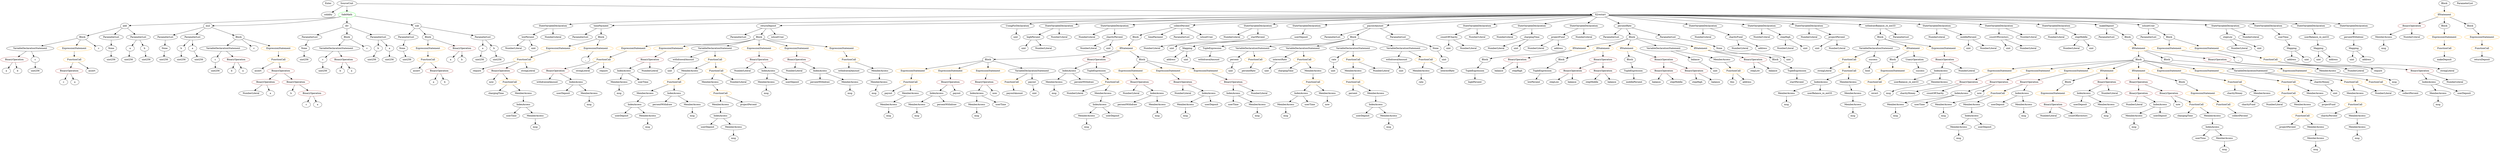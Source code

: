 strict digraph {
	graph [bb="0,0,13375,972"];
	node [label="\N"];
	Enter	[height=0.5,
		pos="1789,954",
		width=0.83628];
	StateVariableDeclaration_Unnamed_9	[color=black,
		height=0.5,
		label=StateVariableDeclaration,
		pos="3020,810",
		width=2.8184];
	VariableDeclaration_lowPersent	[color=black,
		height=0.5,
		label=lowPersent,
		pos="2887,738",
		width=1.4323];
	StateVariableDeclaration_Unnamed_9 -> VariableDeclaration_lowPersent	[pos="e,2914.7,753.57 2988.5,792.41 2969.4,782.36 2944.9,769.47 2924.8,758.88"];
	NumberLiteral_Unnamed_14	[color=black,
		height=0.5,
		label=NumberLiteral,
		pos="3020,738",
		width=1.765];
	StateVariableDeclaration_Unnamed_9 -> NumberLiteral_Unnamed_14	[pos="e,3020,756.1 3020,791.7 3020,784.41 3020,775.73 3020,767.54"];
	Block_Unnamed_18	[color=black,
		height=0.5,
		label=Block,
		pos="11479,594",
		width=0.90558];
	ExpressionStatement_Unnamed_20	[color=orange,
		height=0.5,
		label=ExpressionStatement,
		pos="10769,522",
		width=2.458];
	Block_Unnamed_18 -> ExpressionStatement_Unnamed_20	[pos="e,10836,534.23 11447,590.93 11356,584.99 11094,566.58 10877,540 10867,538.81 10857,537.41 10847,535.93"];
	ExpressionStatement_Unnamed_18	[color=orange,
		height=0.5,
		label=ExpressionStatement,
		pos="10974,522",
		width=2.458];
	Block_Unnamed_18 -> ExpressionStatement_Unnamed_18	[pos="e,11040,534.29 11447,589.16 11379,580.87 11215,560.41 11077,540 11069,538.78 11060,537.45 11052,536.09"];
	ExpressionStatement_Unnamed_17	[color=orange,
		height=0.5,
		label=ExpressionStatement,
		pos="11174,522",
		width=2.458];
	Block_Unnamed_18 -> ExpressionStatement_Unnamed_17	[pos="e,11231,536.1 11449,586.16 11402,575.22 11307,553.49 11242,538.61"];
	IfStatement_Unnamed_7	[color=orange,
		height=0.5,
		label=IfStatement,
		pos="11337,522",
		width=1.4739];
	Block_Unnamed_18 -> IfStatement_Unnamed_7	[pos="e,11366,537.42 11455,581.28 11434,570.68 11402,554.86 11376,542.37"];
	IfStatement_Unnamed_8	[color=orange,
		height=0.5,
		label=IfStatement,
		pos="11499,522",
		width=1.4739];
	Block_Unnamed_18 -> IfStatement_Unnamed_8	[pos="e,11494,540.28 11484,576.05 11486,568.6 11489,559.64 11491,551.22"];
	ExpressionStatement_Unnamed_21	[color=orange,
		height=0.5,
		label=ExpressionStatement,
		pos="11659,522",
		width=2.458];
	Block_Unnamed_18 -> ExpressionStatement_Unnamed_21	[pos="e,11619,538.49 11505,582.82 11532,572.32 11575,555.67 11609,542.6"];
	ExpressionStatement_Unnamed_19	[color=orange,
		height=0.5,
		label=ExpressionStatement,
		pos="11854,522",
		width=2.458];
	Block_Unnamed_18 -> ExpressionStatement_Unnamed_19	[pos="e,11790,534.86 11510,587.27 11568,576.37 11697,552.37 11779,536.98"];
	VariableDeclarationStatement_Unnamed_10	[color=black,
		height=0.5,
		label=VariableDeclarationStatement,
		pos="12080,522",
		width=3.3174];
	Block_Unnamed_18 -> VariableDeclarationStatement_Unnamed_10	[pos="e,11994,534.79 11510,587.32 11530,583.72 11557,579.17 11581,576 11745,554.41 11787,558.8 11951,540 11961,538.84 11972,537.56 11982,\
536.24"];
	MemberAccess_Unnamed_19	[color=black,
		height=0.5,
		label=MemberAccess,
		pos="6923,306",
		width=1.9174];
	Identifier_msg_11	[color=black,
		height=0.5,
		label=msg,
		pos="6923,234",
		width=0.75];
	MemberAccess_Unnamed_19 -> Identifier_msg_11	[pos="e,6923,252.1 6923,287.7 6923,280.41 6923,271.73 6923,263.54"];
	NumberLiteral_Unnamed_9	[color=black,
		height=0.5,
		label=NumberLiteral,
		pos="8050,666",
		width=1.765];
	IndexAccess_Unnamed_11	[color=black,
		height=0.5,
		label=IndexAccess,
		pos="9790,450",
		width=1.6402];
	MemberAccess_Unnamed_24	[color=black,
		height=0.5,
		label=MemberAccess,
		pos="9595,378",
		width=1.9174];
	IndexAccess_Unnamed_11 -> MemberAccess_Unnamed_24	[pos="e,9634.3,393.12 9752.9,435.67 9722.3,424.68 9678.6,408.99 9644.9,396.91"];
	Identifier_userBalance_re_ent33	[color=black,
		height=0.5,
		label=userBalance_re_ent33,
		pos="9774,378",
		width=2.555];
	IndexAccess_Unnamed_11 -> Identifier_userBalance_re_ent33	[pos="e,9777.9,396.1 9786,431.7 9784.4,424.32 9782.3,415.52 9780.5,407.25"];
	ModifierDefinition_timePayment	[color=black,
		height=0.5,
		label=timePayment,
		pos="3275,810",
		width=1.6125];
	ParameterList_Unnamed_9	[color=black,
		height=0.5,
		label=ParameterList,
		pos="3163,738",
		width=1.7095];
	ModifierDefinition_timePayment -> ParameterList_Unnamed_9	[pos="e,3188.2,754.73 3250.1,793.46 3234.7,783.84 3214.7,771.32 3197.8,760.72"];
	Block_Unnamed_5	[color=black,
		height=0.5,
		label=Block,
		pos="3275,738",
		width=0.90558];
	ModifierDefinition_timePayment -> Block_Unnamed_5	[pos="e,3275,756.1 3275,791.7 3275,784.41 3275,775.73 3275,767.54"];
	ParameterList_Unnamed_16	[color=black,
		height=0.5,
		label=ParameterList,
		pos="11299,738",
		width=1.7095];
	Identifier_now	[color=black,
		height=0.5,
		label=now,
		pos="2610,450",
		width=0.75];
	IndexAccess_Unnamed_19	[color=black,
		height=0.5,
		label=IndexAccess,
		pos="3410,306",
		width=1.6402];
	Identifier_userDeposit_8	[color=black,
		height=0.5,
		label=userDeposit,
		pos="3339,234",
		width=1.5293];
	IndexAccess_Unnamed_19 -> Identifier_userDeposit_8	[pos="e,3355.7,251.47 3393.2,288.41 3384.4,279.78 3373.5,269.06 3363.8,259.5"];
	MemberAccess_Unnamed_46	[color=black,
		height=0.5,
		label=MemberAccess,
		pos="3481,234",
		width=1.9174];
	IndexAccess_Unnamed_19 -> MemberAccess_Unnamed_46	[pos="e,3464.3,251.47 3426.8,288.41 3435.6,279.78 3446.5,269.06 3456.2,259.5"];
	Identifier_persent	[color=black,
		height=0.5,
		label=persent,
		pos="7271,378",
		width=1.0442];
	Parameter_None	[color=black,
		height=0.5,
		label=None,
		pos="889,666",
		width=0.85014];
	ElementaryTypeName_uint256_2	[color=black,
		height=0.5,
		label=uint256,
		pos="884,594",
		width=1.0442];
	Parameter_None -> ElementaryTypeName_uint256_2	[pos="e,885.22,612.1 887.76,647.7 887.24,640.41 886.62,631.73 886.04,623.54"];
	ElementaryTypeName_uint_4	[color=black,
		height=0.5,
		label=uint,
		pos="9765,666",
		width=0.75];
	BinaryOperation_Unnamed_36	[color=brown,
		height=0.5,
		label=BinaryOperation,
		pos="2986,522",
		width=1.9867];
	Identifier_withdrawalAmount_1	[color=black,
		height=0.5,
		label=withdrawalAmount,
		pos="2900,450",
		width=2.2362];
	BinaryOperation_Unnamed_36 -> Identifier_withdrawalAmount_1	[pos="e,2920.5,467.71 2965.6,504.41 2954.8,495.58 2941.2,484.57 2929.3,474.84"];
	IndexAccess_Unnamed_22	[color=black,
		height=0.5,
		label=IndexAccess,
		pos="3058,450",
		width=1.6402];
	BinaryOperation_Unnamed_36 -> IndexAccess_Unnamed_22	[pos="e,3041.2,467.31 3003.4,504.05 3012.3,495.42 3023.3,484.76 3033,475.27"];
	VariableDeclaration_balance	[color=black,
		height=0.5,
		label=balance,
		pos="9099,594",
		width=1.0719];
	ElementaryTypeName_uint_18	[color=black,
		height=0.5,
		label=uint,
		pos="9227,522",
		width=0.75];
	VariableDeclaration_balance -> ElementaryTypeName_uint_18	[pos="e,9206.5,534.2 9123.4,579.67 9144.2,568.3 9174.2,551.9 9196.5,539.67"];
	ElementaryTypeName_uint256_6	[color=black,
		height=0.5,
		label=uint256,
		pos="1643,594",
		width=1.0442];
	BinaryOperation_Unnamed_2	[color=brown,
		height=0.5,
		label=BinaryOperation,
		pos="1509,450",
		width=1.9867];
	NumberLiteral_Unnamed	[color=black,
		height=0.5,
		label=NumberLiteral,
		pos="1423,378",
		width=1.765];
	BinaryOperation_Unnamed_2 -> NumberLiteral_Unnamed	[pos="e,1443.2,395.47 1488.6,432.41 1477.7,423.52 1464,412.41 1452,402.63"];
	Identifier_a_1	[color=black,
		height=0.5,
		label=a,
		pos="1532,378",
		width=0.75];
	BinaryOperation_Unnamed_2 -> Identifier_a_1	[pos="e,1526.4,396.1 1514.7,431.7 1517.1,424.24 1520.1,415.32 1522.8,406.97"];
	FunctionCall_Unnamed_32	[color=orange,
		height=0.5,
		label=FunctionCall,
		pos="3878,378",
		width=1.6125];
	MemberAccess_Unnamed_49	[color=black,
		height=0.5,
		label=MemberAccess,
		pos="3878,306",
		width=1.9174];
	FunctionCall_Unnamed_32 -> MemberAccess_Unnamed_49	[pos="e,3878,324.1 3878,359.7 3878,352.41 3878,343.73 3878,335.54"];
	Identifier_projectPercent_1	[color=black,
		height=0.5,
		label=projectPercent,
		pos="4030,306",
		width=1.7927];
	FunctionCall_Unnamed_32 -> Identifier_projectPercent_1	[pos="e,3997.5,321.97 3909.5,362.5 3932,352.12 3962.6,338.04 3987.3,326.66"];
	Identifier_highPersent	[color=black,
		height=0.5,
		label=highPersent,
		pos="7934,450",
		width=1.4877];
	NumberLiteral_Unnamed_19	[color=black,
		height=0.5,
		label=NumberLiteral,
		pos="12004,666",
		width=1.765];
	Identifier_this	[color=black,
		height=0.5,
		label=this,
		pos="9325,450",
		width=0.75];
	Identifier_msg_7	[color=black,
		height=0.5,
		label=msg,
		pos="5263,234",
		width=0.75];
	FunctionDefinition_add	[color=black,
		height=0.5,
		label=add,
		pos="680,810",
		width=0.75];
	Block_Unnamed_3	[color=black,
		height=0.5,
		label=Block,
		pos="449,738",
		width=0.90558];
	FunctionDefinition_add -> Block_Unnamed_3	[pos="e,477.25,747.56 655.72,801.64 615.82,789.55 536.07,765.38 488.13,750.86"];
	ParameterList_Unnamed_7	[color=black,
		height=0.5,
		label=ParameterList,
		pos="609,738",
		width=1.7095];
	FunctionDefinition_add -> ParameterList_Unnamed_7	[pos="e,625.94,755.7 665.29,794.5 656.25,785.59 644.44,773.94 633.97,763.62"];
	ParameterList_Unnamed_6	[color=black,
		height=0.5,
		label=ParameterList,
		pos="750,738",
		width=1.7095];
	FunctionDefinition_add -> ParameterList_Unnamed_6	[pos="e,733.3,755.7 694.5,794.5 703.41,785.59 715.06,773.94 725.38,763.62"];
	ElementaryTypeName_uint256_10	[color=black,
		height=0.5,
		label=uint256,
		pos="2212,594",
		width=1.0442];
	Identifier_msg_2	[color=black,
		height=0.5,
		label=msg,
		pos="5836,162",
		width=0.75];
	Identifier_userTime_3	[color=black,
		height=0.5,
		label=userTime,
		pos="7055,306",
		width=1.2521];
	Identifier_makeDeposit	[color=black,
		height=0.5,
		label=makeDeposit,
		pos="13092,594",
		width=1.6402];
	NumberLiteral_Unnamed_12	[color=black,
		height=0.5,
		label=NumberLiteral,
		pos="6668,738",
		width=1.765];
	ExpressionStatement_Unnamed_1	[color=orange,
		height=0.5,
		label=ExpressionStatement,
		pos="2332,666",
		width=2.458];
	FunctionCall_Unnamed_1	[color=orange,
		height=0.5,
		label=FunctionCall,
		pos="2332,594",
		width=1.6125];
	ExpressionStatement_Unnamed_1 -> FunctionCall_Unnamed_1	[pos="e,2332,612.1 2332,647.7 2332,640.41 2332,631.73 2332,623.54"];
	ElementaryTypeName_uint_23	[color=black,
		height=0.5,
		label=uint,
		pos="7533,522",
		width=0.75];
	Block_Unnamed_23	[color=black,
		height=0.5,
		label=Block,
		pos="13092,954",
		width=0.90558];
	IfStatement_Unnamed_9	[color=orange,
		height=0.5,
		label=IfStatement,
		pos="13092,882",
		width=1.4739];
	Block_Unnamed_23 -> IfStatement_Unnamed_9	[pos="e,13092,900.1 13092,935.7 13092,928.41 13092,919.73 13092,911.54"];
	Identifier_chargingTime_2	[color=black,
		height=0.5,
		label=chargingTime,
		pos="11774,234",
		width=1.6957];
	Identifier_msg_23	[color=black,
		height=0.5,
		label=msg,
		pos="12525,18",
		width=0.75];
	Mapping_Unnamed	[color=black,
		height=0.5,
		label=Mapping,
		pos="6435,666",
		width=1.2105];
	ElementaryTypeName_address	[color=black,
		height=0.5,
		label=address,
		pos="6322,594",
		width=1.0996];
	Mapping_Unnamed -> ElementaryTypeName_address	[pos="e,6344.6,609.01 6411.6,650.5 6395,640.22 6372.6,626.32 6354.3,614.99"];
	ElementaryTypeName_uint_1	[color=black,
		height=0.5,
		label=uint,
		pos="6407,594",
		width=0.75];
	Mapping_Unnamed -> ElementaryTypeName_uint_1	[pos="e,6413.7,611.79 6428.2,648.05 6425.1,640.32 6421.4,630.96 6417.9,622.27"];
	Identifier_balance_3	[color=black,
		height=0.5,
		label=balance,
		pos="8913,450",
		width=1.0719];
	Identifier_a_5	[color=black,
		height=0.5,
		label=a,
		pos="2447,594",
		width=0.75];
	NumberLiteral_Unnamed_4	[color=black,
		height=0.5,
		label=NumberLiteral,
		pos="9146,738",
		width=1.765];
	MemberAccess_Unnamed_52	[color=black,
		height=0.5,
		label=MemberAccess,
		pos="4134,450",
		width=1.9174];
	Identifier_msg_29	[color=black,
		height=0.5,
		label=msg,
		pos="4134,378",
		width=0.75];
	MemberAccess_Unnamed_52 -> Identifier_msg_29	[pos="e,4134,396.1 4134,431.7 4134,424.41 4134,415.73 4134,407.54"];
	MemberAccess_Unnamed_23	[color=black,
		height=0.5,
		label=MemberAccess,
		pos="9953,306",
		width=1.9174];
	Identifier_msg_12	[color=black,
		height=0.5,
		label=msg,
		pos="9953,234",
		width=0.75];
	MemberAccess_Unnamed_23 -> Identifier_msg_12	[pos="e,9953,252.1 9953,287.7 9953,280.41 9953,271.73 9953,263.54"];
	FunctionDefinition_returnDeposit	[color=black,
		height=0.5,
		label=returnDeposit,
		pos="4138,810",
		width=1.6957];
	ParameterList_Unnamed_17	[color=black,
		height=0.5,
		label=ParameterList,
		pos="3975,738",
		width=1.7095];
	FunctionDefinition_returnDeposit -> ParameterList_Unnamed_17	[pos="e,4008.6,753.44 4104.6,794.67 4079.9,784.04 4045.9,769.45 4018.9,757.87"];
	Block_Unnamed_22	[color=black,
		height=0.5,
		label=Block,
		pos="4087,738",
		width=0.90558];
	FunctionDefinition_returnDeposit -> Block_Unnamed_22	[pos="e,4098.5,754.83 4125.7,792.05 4119.5,783.65 4112,773.32 4105.2,764.02"];
	ModifierInvocation_isIssetUser_1	[color=black,
		height=0.5,
		label=isIssetUser,
		pos="4189,738",
		width=1.4323];
	FunctionDefinition_returnDeposit -> ModifierInvocation_isIssetUser_1	[pos="e,4176.8,755.79 4150.3,792.05 4156.3,783.89 4163.6,773.91 4170.2,764.82"];
	FunctionCall_Unnamed_9	[color=orange,
		height=0.5,
		label=FunctionCall,
		pos="9330,522",
		width=1.6125];
	FunctionCall_Unnamed_9 -> Identifier_this	[pos="e,9326.2,468.1 9328.8,503.7 9328.2,496.41 9327.6,487.73 9327,479.54"];
	ElementaryTypeName_address_5	[color=black,
		height=0.5,
		label=address,
		pos="9410,450",
		width=1.0996];
	FunctionCall_Unnamed_9 -> ElementaryTypeName_address_5	[pos="e,9392.4,466.43 9348.6,504.76 9359.1,495.56 9372.4,483.9 9384,473.79"];
	Identifier_projectPercent	[color=black,
		height=0.5,
		label=projectPercent,
		pos="12373,162",
		width=1.7927];
	Identifier_userDeposit_10	[color=black,
		height=0.5,
		label=userDeposit,
		pos="2939,378",
		width=1.5293];
	ParameterList_Unnamed_3	[color=black,
		height=0.5,
		label=ParameterList,
		pos="1688,738",
		width=1.7095];
	Parameter_None_1	[color=black,
		height=0.5,
		label=None,
		pos="1643,666",
		width=0.85014];
	ParameterList_Unnamed_3 -> Parameter_None_1	[pos="e,1653.5,683.31 1677.1,720.05 1671.8,711.85 1665.4,701.83 1659.5,692.71"];
	Mapping_Unnamed_2	[color=black,
		height=0.5,
		label=Mapping,
		pos="12610,666",
		width=1.2105];
	ElementaryTypeName_uint_3	[color=black,
		height=0.5,
		label=uint,
		pos="12599,594",
		width=0.75];
	Mapping_Unnamed_2 -> ElementaryTypeName_uint_3	[pos="e,12602,612.1 12607,647.7 12606,640.32 12605,631.52 12603,623.25"];
	ElementaryTypeName_address_2	[color=black,
		height=0.5,
		label=address,
		pos="12684,594",
		width=1.0996];
	Mapping_Unnamed_2 -> ElementaryTypeName_address_2	[pos="e,12668,610.58 12627,649.12 12636,640.01 12649,628.42 12659,618.3"];
	ElementaryTypeName_uint_17	[color=black,
		height=0.5,
		label=uint,
		pos="9638,594",
		width=0.75];
	Parameter_None_2	[color=black,
		height=0.5,
		label=None,
		pos="2195,666",
		width=0.85014];
	Parameter_None_2 -> ElementaryTypeName_uint256_10	[pos="e,2207.8,612.1 2199.2,647.7 2201,640.32 2203.1,631.52 2205.1,623.25"];
	Identifier_userTime	[color=black,
		height=0.5,
		label=userTime,
		pos="2677,234",
		width=1.2521];
	TupleExpression_Unnamed_3	[color=black,
		height=0.5,
		label=TupleExpression,
		pos="8786,522",
		width=2.0422];
	Identifier_middlePersent	[color=black,
		height=0.5,
		label=middlePersent,
		pos="8793,450",
		width=1.7511];
	TupleExpression_Unnamed_3 -> Identifier_middlePersent	[pos="e,8791.3,468.1 8787.7,503.7 8788.5,496.41 8789.3,487.73 8790.1,479.54"];
	ElementaryTypeName_uint256_1	[color=black,
		height=0.5,
		label=uint256,
		pos="977,594",
		width=1.0442];
	MemberAccess_Unnamed_6	[color=black,
		height=0.5,
		label=MemberAccess,
		pos="6375,306",
		width=1.9174];
	Identifier_msg_4	[color=black,
		height=0.5,
		label=msg,
		pos="6375,234",
		width=0.75];
	MemberAccess_Unnamed_6 -> Identifier_msg_4	[pos="e,6375,252.1 6375,287.7 6375,280.41 6375,271.73 6375,263.54"];
	Identifier_withdrawalAmount	[color=black,
		height=0.5,
		label=withdrawalAmount,
		pos="6533,594",
		width=2.2362];
	BinaryOperation_Unnamed_20	[color=brown,
		height=0.5,
		label=BinaryOperation,
		pos="8462,522",
		width=1.9867];
	Identifier_stepLow_1	[color=black,
		height=0.5,
		label=stepLow,
		pos="8355,450",
		width=1.1967];
	BinaryOperation_Unnamed_20 -> Identifier_stepLow_1	[pos="e,8377.5,465.72 8437.2,504.76 8422.3,495 8403.1,482.46 8387,471.96"];
	Identifier_balance_1	[color=black,
		height=0.5,
		label=balance,
		pos="8455,450",
		width=1.0719];
	BinaryOperation_Unnamed_20 -> Identifier_balance_1	[pos="e,8456.7,468.1 8460.3,503.7 8459.5,496.41 8458.7,487.73 8457.9,479.54"];
	IndexAccess_Unnamed_8	[color=black,
		height=0.5,
		label=IndexAccess,
		pos="5037,378",
		width=1.6402];
	MemberAccess_Unnamed_10	[color=black,
		height=0.5,
		label=MemberAccess,
		pos="4941,306",
		width=1.9174];
	IndexAccess_Unnamed_8 -> MemberAccess_Unnamed_10	[pos="e,4963.4,323.31 5015.2,361.12 5002.6,351.94 4986.6,340.23 4972.6,330.06"];
	Identifier_persentWithdraw_2	[color=black,
		height=0.5,
		label=persentWithdraw,
		pos="5102,306",
		width=2.056];
	IndexAccess_Unnamed_8 -> Identifier_persentWithdraw_2	[pos="e,5086.3,323.96 5052.4,360.41 5060.2,351.99 5069.9,341.58 5078.6,332.2"];
	Identifier_userDeposit_11	[color=black,
		height=0.5,
		label=userDeposit,
		pos="4276,450",
		width=1.5293];
	VariableDeclarationStatement_Unnamed_2	[color=black,
		height=0.5,
		label=VariableDeclarationStatement,
		pos="174,666",
		width=3.3174];
	BinaryOperation_Unnamed_8	[color=brown,
		height=0.5,
		label=BinaryOperation,
		pos="82,594",
		width=1.9867];
	VariableDeclarationStatement_Unnamed_2 -> BinaryOperation_Unnamed_8	[pos="e,103.75,611.55 151.73,648.05 140,639.13 125.45,628.06 112.67,618.34"];
	VariableDeclaration_c_2	[color=black,
		height=0.5,
		label=c,
		pos="199,594",
		width=0.75];
	VariableDeclarationStatement_Unnamed_2 -> VariableDeclaration_c_2	[pos="e,193.06,611.62 180.18,647.7 182.91,640.04 186.2,630.85 189.25,622.3"];
	MemberAccess_Unnamed_57	[color=black,
		height=0.5,
		label=MemberAccess,
		pos="12771,738",
		width=1.9174];
	Identifier_msg_33	[color=black,
		height=0.5,
		label=msg,
		pos="12771,666",
		width=0.75];
	MemberAccess_Unnamed_57 -> Identifier_msg_33	[pos="e,12771,684.1 12771,719.7 12771,712.41 12771,703.73 12771,695.54"];
	MemberAccess_Unnamed_14	[color=black,
		height=0.5,
		label=MemberAccess,
		pos="7273,522",
		width=1.9174];
	FunctionCall_Unnamed_12	[color=orange,
		height=0.5,
		label=FunctionCall,
		pos="7273,450",
		width=1.6125];
	MemberAccess_Unnamed_14 -> FunctionCall_Unnamed_12	[pos="e,7273,468.1 7273,503.7 7273,496.41 7273,487.73 7273,479.54"];
	Block_Unnamed_8	[color=black,
		height=0.5,
		label=Block,
		pos="5315,594",
		width=0.90558];
	ExpressionStatement_Unnamed_12	[color=orange,
		height=0.5,
		label=ExpressionStatement,
		pos="4925,522",
		width=2.458];
	Block_Unnamed_8 -> ExpressionStatement_Unnamed_12	[pos="e,4989.7,534.61 5284.1,587.45 5223.4,576.56 5087.1,552.1 5001,536.64"];
	ExpressionStatement_Unnamed_11	[color=orange,
		height=0.5,
		label=ExpressionStatement,
		pos="5120,522",
		width=2.458];
	Block_Unnamed_8 -> ExpressionStatement_Unnamed_11	[pos="e,5162.4,538.24 5288.3,583.41 5258.8,572.81 5210.5,555.47 5173.1,542.08"];
	ExpressionStatement_Unnamed_10	[color=orange,
		height=0.5,
		label=ExpressionStatement,
		pos="5315,522",
		width=2.458];
	Block_Unnamed_8 -> ExpressionStatement_Unnamed_10	[pos="e,5315,540.1 5315,575.7 5315,568.41 5315,559.73 5315,551.54"];
	VariableDeclarationStatement_Unnamed_3	[color=black,
		height=0.5,
		label=VariableDeclarationStatement,
		pos="5541,522",
		width=3.3174];
	Block_Unnamed_8 -> VariableDeclarationStatement_Unnamed_3	[pos="e,5490.3,538.71 5342.7,584.42 5376.6,573.93 5434.9,555.87 5479.5,542.04"];
	FunctionCall_Unnamed_8	[color=orange,
		height=0.5,
		label=FunctionCall,
		pos="4891,450",
		width=1.6125];
	ExpressionStatement_Unnamed_12 -> FunctionCall_Unnamed_8	[pos="e,4899.3,468.1 4916.6,503.7 4912.9,496.07 4908.4,486.92 4904.3,478.4"];
	VariableDeclaration_withdrawalAmount	[color=black,
		height=0.5,
		label=withdrawalAmount,
		pos="7511,594",
		width=2.2362];
	VariableDeclaration_withdrawalAmount -> ElementaryTypeName_uint_23	[pos="e,7527.6,540.1 7516.4,575.7 7518.8,568.24 7521.6,559.32 7524.2,550.97"];
	UsingForDeclaration_Unnamed	[color=black,
		height=0.5,
		label=UsingForDeclaration,
		pos="5532,810",
		width=2.4303];
	ElementaryTypeName_uint	[color=black,
		height=0.5,
		label=uint,
		pos="5519,738",
		width=0.75];
	UsingForDeclaration_Unnamed -> ElementaryTypeName_uint	[pos="e,5522.2,756.1 5528.8,791.7 5527.4,784.32 5525.8,775.52 5524.2,767.25"];
	BinaryOperation_Unnamed_40	[color=brown,
		height=0.5,
		label=BinaryOperation,
		pos="12922,810",
		width=1.9867];
	BinaryOperation_Unnamed_40 -> MemberAccess_Unnamed_57	[pos="e,12804,754.21 12889,793.64 12867,783.44 12838,769.94 12814,758.92"];
	NumberLiteral_Unnamed_46	[color=black,
		height=0.5,
		label=NumberLiteral,
		pos="12922,738",
		width=1.765];
	BinaryOperation_Unnamed_40 -> NumberLiteral_Unnamed_46	[pos="e,12922,756.1 12922,791.7 12922,784.41 12922,775.73 12922,767.54"];
	Identifier_userDeposit_2	[color=black,
		height=0.5,
		label=userDeposit,
		pos="6517,306",
		width=1.5293];
	IndexAccess_Unnamed_21	[color=black,
		height=0.5,
		label=IndexAccess,
		pos="3878,234",
		width=1.6402];
	Identifier_userDeposit_9	[color=black,
		height=0.5,
		label=userDeposit,
		pos="3807,162",
		width=1.5293];
	IndexAccess_Unnamed_21 -> Identifier_userDeposit_9	[pos="e,3823.7,179.47 3861.2,216.41 3852.4,207.78 3841.5,197.06 3831.8,187.5"];
	MemberAccess_Unnamed_50	[color=black,
		height=0.5,
		label=MemberAccess,
		pos="3949,162",
		width=1.9174];
	IndexAccess_Unnamed_21 -> MemberAccess_Unnamed_50	[pos="e,3932.3,179.47 3894.8,216.41 3903.6,207.78 3914.5,197.06 3924.2,187.5"];
	VariableDeclarationStatement_Unnamed	[color=black,
		height=0.5,
		label=VariableDeclarationStatement,
		pos="1209,666",
		width=3.3174];
	VariableDeclaration_c	[color=black,
		height=0.5,
		label=c,
		pos="1183,594",
		width=0.75];
	VariableDeclarationStatement_Unnamed -> VariableDeclaration_c	[pos="e,1189.2,611.62 1202.6,647.7 1199.7,640.04 1196.3,630.85 1193.1,622.3"];
	BinaryOperation_Unnamed	[color=brown,
		height=0.5,
		label=BinaryOperation,
		pos="1300,594",
		width=1.9867];
	VariableDeclarationStatement_Unnamed -> BinaryOperation_Unnamed	[pos="e,1278.5,611.55 1231,648.05 1242.6,639.13 1257,628.06 1269.7,618.34"];
	NumberLiteral_Unnamed_5	[color=black,
		height=0.5,
		label=NumberLiteral,
		pos="9874,666",
		width=1.765];
	Block_Unnamed_6	[color=black,
		height=0.5,
		label=Block,
		pos="6157,738",
		width=0.90558];
	IfStatement_Unnamed	[color=orange,
		height=0.5,
		label=IfStatement,
		pos="6102,666",
		width=1.4739];
	Block_Unnamed_6 -> IfStatement_Unnamed	[pos="e,6115.2,683.8 6144.5,721.12 6138,712.77 6129.8,702.32 6122.3,692.84"];
	MemberAccess_Unnamed_9	[color=black,
		height=0.5,
		label=MemberAccess,
		pos="5263,306",
		width=1.9174];
	MemberAccess_Unnamed_9 -> Identifier_msg_7	[pos="e,5263,252.1 5263,287.7 5263,280.41 5263,271.73 5263,263.54"];
	Identifier_msg_25	[color=black,
		height=0.5,
		label=msg,
		pos="3481,162",
		width=0.75];
	ElementaryTypeName_uint_14	[color=black,
		height=0.5,
		label=uint,
		pos="10776,666",
		width=0.75];
	TupleExpression_Unnamed_4	[color=black,
		height=0.5,
		label=TupleExpression,
		pos="7934,522",
		width=2.0422];
	TupleExpression_Unnamed_4 -> Identifier_highPersent	[pos="e,7934,468.1 7934,503.7 7934,496.41 7934,487.73 7934,479.54"];
	NumberLiteral_Unnamed_1	[color=black,
		height=0.5,
		label=NumberLiteral,
		pos="8268,666",
		width=1.765];
	IndexAccess_Unnamed_7	[color=black,
		height=0.5,
		label=IndexAccess,
		pos="5263,378",
		width=1.6402];
	IndexAccess_Unnamed_7 -> MemberAccess_Unnamed_9	[pos="e,5263,324.1 5263,359.7 5263,352.41 5263,343.73 5263,335.54"];
	Identifier_userTime_2	[color=black,
		height=0.5,
		label=userTime,
		pos="5395,306",
		width=1.2521];
	IndexAccess_Unnamed_7 -> Identifier_userTime_2	[pos="e,5368.7,320.97 5291.6,361.81 5311.3,351.38 5337.6,337.44 5358.7,326.23"];
	Identifier_now_3	[color=black,
		height=0.5,
		label=now,
		pos="11744,306",
		width=0.75];
	VariableDeclaration_persentWithdraw	[color=black,
		height=0.5,
		label=persentWithdraw,
		pos="12610,738",
		width=2.056];
	VariableDeclaration_persentWithdraw -> Mapping_Unnamed_2	[pos="e,12610,684.1 12610,719.7 12610,712.41 12610,703.73 12610,695.54"];
	NumberLiteral_Unnamed_7	[color=black,
		height=0.5,
		label=NumberLiteral,
		pos="5895,666",
		width=1.765];
	Identifier_msg_8	[color=black,
		height=0.5,
		label=msg,
		pos="4941,234",
		width=0.75];
	MemberAccess_Unnamed_10 -> Identifier_msg_8	[pos="e,4941,252.1 4941,287.7 4941,280.41 4941,271.73 4941,263.54"];
	BinaryOperation_Unnamed_30	[color=brown,
		height=0.5,
		label=BinaryOperation,
		pos="11518,450",
		width=1.9867];
	BinaryOperation_Unnamed_31	[color=brown,
		height=0.5,
		label=BinaryOperation,
		pos="11518,378",
		width=1.9867];
	BinaryOperation_Unnamed_30 -> BinaryOperation_Unnamed_31	[pos="e,11518,396.1 11518,431.7 11518,424.41 11518,415.73 11518,407.54"];
	BinaryOperation_Unnamed_32	[color=brown,
		height=0.5,
		label=BinaryOperation,
		pos="11679,378",
		width=1.9867];
	BinaryOperation_Unnamed_30 -> BinaryOperation_Unnamed_32	[pos="e,11644,394.11 11553,433.98 11576,423.64 11608,409.79 11634,398.58"];
	BinaryOperation_Unnamed_18	[color=brown,
		height=0.5,
		label=BinaryOperation,
		pos="9438,594",
		width=1.9867];
	Identifier_stepLow	[color=black,
		height=0.5,
		label=stepLow,
		pos="9449,522",
		width=1.1967];
	BinaryOperation_Unnamed_18 -> Identifier_stepLow	[pos="e,9446.3,540.1 9440.7,575.7 9441.9,568.32 9443.3,559.52 9444.6,551.25"];
	Identifier_balance	[color=black,
		height=0.5,
		label=balance,
		pos="9549,522",
		width=1.0719];
	BinaryOperation_Unnamed_18 -> Identifier_balance	[pos="e,9526.8,537.02 9463.7,576.76 9479.7,566.7 9500.3,553.71 9517.3,543.01"];
	NumberLiteral_Unnamed_11	[color=black,
		height=0.5,
		label=NumberLiteral,
		pos="6237,666",
		width=1.765];
	TupleExpression_Unnamed_5	[color=black,
		height=0.5,
		label=TupleExpression,
		pos="6570,666",
		width=2.0422];
	TupleExpression_Unnamed_5 -> Identifier_withdrawalAmount	[pos="e,6542,612.1 6560.9,647.7 6556.8,639.98 6551.9,630.71 6547.3,622.11"];
	Block_Unnamed_21	[color=black,
		height=0.5,
		label=Block,
		pos="11623,594",
		width=0.90558];
	ExpressionStatement_Unnamed_22	[color=orange,
		height=0.5,
		label=ExpressionStatement,
		pos="12306,522",
		width=2.458];
	Block_Unnamed_21 -> ExpressionStatement_Unnamed_22	[pos="e,12242,534.87 11655,589.51 11688,585.94 11741,580.34 11787,576 11974,558.32 12022,564.07 12208,540 12215,539.03 12223,537.9 12231,\
536.69"];
	BinaryOperation_Unnamed_38	[color=brown,
		height=0.5,
		label=BinaryOperation,
		pos="3492,594",
		width=1.9867];
	IndexAccess_Unnamed_24	[color=black,
		height=0.5,
		label=IndexAccess,
		pos="3351,522",
		width=1.6402];
	BinaryOperation_Unnamed_38 -> IndexAccess_Unnamed_24	[pos="e,3380.8,537.77 3460.7,577.46 3440.1,567.24 3413,553.77 3390.8,542.78"];
	NumberLiteral_Unnamed_44	[color=black,
		height=0.5,
		label=NumberLiteral,
		pos="3492,522",
		width=1.765];
	BinaryOperation_Unnamed_38 -> NumberLiteral_Unnamed_44	[pos="e,3492,540.1 3492,575.7 3492,568.41 3492,559.73 3492,551.54"];
	NumberLiteral_Unnamed_3	[color=black,
		height=0.5,
		label=NumberLiteral,
		pos="9342,666",
		width=1.765];
	VariableDeclarationStatement_Unnamed_5	[color=black,
		height=0.5,
		label=VariableDeclarationStatement,
		pos="6781,666",
		width=3.3174];
	VariableDeclaration_persent	[color=black,
		height=0.5,
		label=persent,
		pos="6669,594",
		width=1.0442];
	VariableDeclarationStatement_Unnamed_5 -> VariableDeclaration_persent	[pos="e,6691.3,608.97 6753.9,648.05 6737.9,638.04 6717.5,625.32 6700.7,614.84"];
	FunctionCall_Unnamed_10	[color=orange,
		height=0.5,
		label=FunctionCall,
		pos="6783,594",
		width=1.6125];
	VariableDeclarationStatement_Unnamed_5 -> FunctionCall_Unnamed_10	[pos="e,6782.5,612.1 6781.5,647.7 6781.7,640.41 6782,631.73 6782.2,623.54"];
	Identifier_assert_1	[color=black,
		height=0.5,
		label=assert,
		pos="2267,522",
		width=0.89172];
	Block_Unnamed_3 -> VariableDeclarationStatement_Unnamed_2	[pos="e,233.12,682.05 419.83,729.58 378.36,719.02 301.09,699.35 244.21,684.87"];
	ExpressionStatement_Unnamed_2	[color=orange,
		height=0.5,
		label=ExpressionStatement,
		pos="400,666",
		width=2.458];
	Block_Unnamed_3 -> ExpressionStatement_Unnamed_2	[pos="e,411.99,684.12 437.64,720.76 431.93,712.61 424.87,702.53 418.41,693.31"];
	Identifier_c_4	[color=black,
		height=0.5,
		label=c,
		pos="533,666",
		width=0.75];
	Block_Unnamed_3 -> Identifier_c_4	[pos="e,516.47,680.77 466.4,722.5 478.35,712.54 494.4,699.17 507.75,688.04"];
	Parameter_a_3	[color=black,
		height=0.5,
		label=a,
		pos="704,666",
		width=0.75];
	ElementaryTypeName_uint256_11	[color=black,
		height=0.5,
		label=uint256,
		pos="698,594",
		width=1.0442];
	Parameter_a_3 -> ElementaryTypeName_uint256_11	[pos="e,699.47,612.1 702.52,647.7 701.89,640.41 701.15,631.73 700.45,623.54"];
	BinaryOperation_Unnamed_16	[color=brown,
		height=0.5,
		label=BinaryOperation,
		pos="5281,450",
		width=1.9867];
	BinaryOperation_Unnamed_16 -> IndexAccess_Unnamed_7	[pos="e,5267.4,396.1 5276.6,431.7 5274.7,424.32 5272.4,415.52 5270.3,407.25"];
	Identifier_now_1	[color=black,
		height=0.5,
		label=now,
		pos="5367,378",
		width=0.75];
	BinaryOperation_Unnamed_16 -> Identifier_now_1	[pos="e,5350.2,392.65 5301.4,432.41 5313.4,422.65 5328.6,410.22 5341.4,399.81"];
	FunctionCall_Unnamed_21	[color=orange,
		height=0.5,
		label=FunctionCall,
		pos="10757,378",
		width=1.6125];
	MemberAccess_Unnamed_34	[color=black,
		height=0.5,
		label=MemberAccess,
		pos="10462,306",
		width=1.9174];
	FunctionCall_Unnamed_21 -> MemberAccess_Unnamed_34	[pos="e,10513,318.5 10713,365.81 10706,363.85 10698,361.84 10690,360 10634,346.34 10570,331.5 10524,321"];
	MemberAccess_Unnamed_32	[color=black,
		height=0.5,
		label=MemberAccess,
		pos="10618,306",
		width=1.9174];
	FunctionCall_Unnamed_21 -> MemberAccess_Unnamed_32	[pos="e,10649,322.55 10728,362.15 10708,352.11 10681,338.7 10659,327.62"];
	ExpressionStatement_Unnamed_23	[color=orange,
		height=0.5,
		label=ExpressionStatement,
		pos="3440,666",
		width=2.458];
	FunctionCall_Unnamed_33	[color=orange,
		height=0.5,
		label=FunctionCall,
		pos="3238,594",
		width=1.6125];
	ExpressionStatement_Unnamed_23 -> FunctionCall_Unnamed_33	[pos="e,3275.8,608.11 3396.7,649.98 3364.2,638.75 3319.9,623.38 3286.3,611.74"];
	BinaryOperation_Unnamed_23	[color=brown,
		height=0.5,
		label=BinaryOperation,
		pos="8949,522",
		width=1.9867];
	BinaryOperation_Unnamed_23 -> Identifier_balance_3	[pos="e,8921.5,467.62 8940.1,503.7 8936.1,495.87 8931.2,486.44 8926.7,477.73"];
	Identifier_stepMiddle_1	[color=black,
		height=0.5,
		label=stepMiddle,
		pos="9022,450",
		width=1.4462];
	BinaryOperation_Unnamed_23 -> Identifier_stepMiddle_1	[pos="e,9004.8,467.47 8966.3,504.41 8975.4,495.69 8986.7,484.85 8996.8,475.21"];
	Identifier_balance_5	[color=black,
		height=0.5,
		label=balance,
		pos="8064,522",
		width=1.0719];
	Identifier_msg_21	[color=black,
		height=0.5,
		label=msg,
		pos="10462,234",
		width=0.75];
	MemberAccess_Unnamed_34 -> Identifier_msg_21	[pos="e,10462,252.1 10462,287.7 10462,280.41 10462,271.73 10462,263.54"];
	Identifier_require	[color=black,
		height=0.5,
		label=require,
		pos="12751,522",
		width=1.0026];
	VariableDeclaration_highPersent	[color=black,
		height=0.5,
		label=highPersent,
		pos="5618,738",
		width=1.4877];
	ElementaryTypeName_uint_10	[color=black,
		height=0.5,
		label=uint,
		pos="5564,666",
		width=0.75];
	VariableDeclaration_highPersent -> ElementaryTypeName_uint_10	[pos="e,5575.8,682.36 5604.9,720.05 5598.3,711.44 5590.1,700.81 5582.8,691.33"];
	NumberLiteral_Unnamed_17	[color=black,
		height=0.5,
		label=NumberLiteral,
		pos="5673,666",
		width=1.765];
	VariableDeclaration_highPersent -> NumberLiteral_Unnamed_17	[pos="e,5659.7,683.96 5631,720.41 5637.5,712.16 5645.5,702.01 5652.7,692.78"];
	NumberLiteral_Unnamed_16	[color=black,
		height=0.5,
		label=NumberLiteral,
		pos="10372,738",
		width=1.765];
	NumberLiteral_Unnamed_30	[color=black,
		height=0.5,
		label=NumberLiteral,
		pos="5774,378",
		width=1.765];
	ElementaryTypeName_uint_24	[color=black,
		height=0.5,
		label=uint,
		pos="12423,594",
		width=0.75];
	ElementaryTypeName_uint_7	[color=black,
		height=0.5,
		label=uint,
		pos="6346,666",
		width=0.75];
	VariableDeclaration_userBalance_re_ent33	[color=black,
		height=0.5,
		label=userBalance_re_ent33,
		pos="12417,738",
		width=2.555];
	Mapping_Unnamed_3	[color=black,
		height=0.5,
		label=Mapping,
		pos="12423,666",
		width=1.2105];
	VariableDeclaration_userBalance_re_ent33 -> Mapping_Unnamed_3	[pos="e,12422,684.1 12418,719.7 12419,712.41 12420,703.73 12421,695.54"];
	IfStatement_Unnamed_4	[color=orange,
		height=0.5,
		label=IfStatement,
		pos="8500,666",
		width=1.4739];
	Block_Unnamed_13	[color=black,
		height=0.5,
		label=Block,
		pos="7988,594",
		width=0.90558];
	IfStatement_Unnamed_4 -> Block_Unnamed_13	[pos="e,8018.3,601.02 8461.2,653.3 8453.6,651.3 8445.6,649.41 8438,648 8282.1,618.93 8240.1,633.98 8083,612 8065.3,609.53 8045.9,606.17 \
8029.3,603.1"];
	BinaryOperation_Unnamed_25	[color=brown,
		height=0.5,
		label=BinaryOperation,
		pos="8164,594",
		width=1.9867];
	IfStatement_Unnamed_4 -> BinaryOperation_Unnamed_25	[pos="e,8222,604.89 8460.4,653.66 8453,651.67 8445.3,649.7 8438,648 8368.7,631.82 8288.7,616.76 8233.1,606.86"];
	ParameterList_Unnamed_18	[color=black,
		height=0.5,
		label=ParameterList,
		pos="13204,954",
		width=1.7095];
	ElementaryTypeName_uint_25	[color=black,
		height=0.5,
		label=uint,
		pos="12578,378",
		width=0.75];
	ParameterList_Unnamed_11	[color=black,
		height=0.5,
		label=ParameterList,
		pos="8665,738",
		width=1.7095];
	IndexAccess_Unnamed_9	[color=black,
		height=0.5,
		label=IndexAccess,
		pos="7396,306",
		width=1.6402];
	Identifier_userDeposit_3	[color=black,
		height=0.5,
		label=userDeposit,
		pos="7325,234",
		width=1.5293];
	IndexAccess_Unnamed_9 -> Identifier_userDeposit_3	[pos="e,7341.7,251.47 7379.2,288.41 7370.4,279.78 7359.5,269.06 7349.8,259.5"];
	MemberAccess_Unnamed_16	[color=black,
		height=0.5,
		label=MemberAccess,
		pos="7467,234",
		width=1.9174];
	IndexAccess_Unnamed_9 -> MemberAccess_Unnamed_16	[pos="e,7450.3,251.47 7412.8,288.41 7421.6,279.78 7432.5,269.06 7442.2,259.5"];
	BinaryOperation_Unnamed_3	[color=brown,
		height=0.5,
		label=BinaryOperation,
		pos="1670,450",
		width=1.9867];
	Identifier_b_1	[color=black,
		height=0.5,
		label=b,
		pos="1648,378",
		width=0.75];
	BinaryOperation_Unnamed_3 -> Identifier_b_1	[pos="e,1653.4,396.1 1664.6,431.7 1662.2,424.24 1659.4,415.32 1656.8,406.97"];
	BinaryOperation_Unnamed_4	[color=brown,
		height=0.5,
		label=BinaryOperation,
		pos="1765,378",
		width=1.9867];
	BinaryOperation_Unnamed_3 -> BinaryOperation_Unnamed_4	[pos="e,1742.8,395.39 1692,432.76 1704.4,423.64 1720.1,412.1 1733.7,402.06"];
	ElementaryTypeName_uint256_7	[color=black,
		height=0.5,
		label=uint256,
		pos="1754,522",
		width=1.0442];
	Identifier_revert	[color=black,
		height=0.5,
		label=revert,
		pos="10072,378",
		width=0.87786];
	FunctionCall_Unnamed_15	[color=orange,
		height=0.5,
		label=FunctionCall,
		pos="7668,594",
		width=1.6125];
	MemberAccess_Unnamed_20	[color=black,
		height=0.5,
		label=MemberAccess,
		pos="7647,522",
		width=1.9174];
	FunctionCall_Unnamed_15 -> MemberAccess_Unnamed_20	[pos="e,7652.1,540.1 7662.8,575.7 7660.6,568.24 7657.9,559.32 7655.4,550.97"];
	Identifier_interestRate	[color=black,
		height=0.5,
		label=interestRate,
		pos="7788,522",
		width=1.5016];
	FunctionCall_Unnamed_15 -> Identifier_interestRate	[pos="e,7762.1,538.09 7694.3,577.64 7711.3,567.72 7733.7,554.7 7752.3,543.85"];
	Identifier_charityFund	[color=black,
		height=0.5,
		label=charityFund,
		pos="12127,306",
		width=1.5293];
	FunctionCall_Unnamed_23	[color=orange,
		height=0.5,
		label=FunctionCall,
		pos="12319,378",
		width=1.6125];
	NumberLiteral_Unnamed_40	[color=black,
		height=0.5,
		label=NumberLiteral,
		pos="12264,306",
		width=1.765];
	FunctionCall_Unnamed_23 -> NumberLiteral_Unnamed_40	[pos="e,12277,323.79 12306,360.05 12299,351.89 12291,341.91 12284,332.82"];
	MemberAccess_Unnamed_37	[color=black,
		height=0.5,
		label=MemberAccess,
		pos="12415,306",
		width=1.9174];
	FunctionCall_Unnamed_23 -> MemberAccess_Unnamed_37	[pos="e,12393,323.31 12341,361.12 12353,351.94 12369,340.23 12383,330.06"];
	FunctionCall_Unnamed_14	[color=orange,
		height=0.5,
		label=FunctionCall,
		pos="7045,450",
		width=1.6125];
	IndexAccess_Unnamed_10	[color=black,
		height=0.5,
		label=IndexAccess,
		pos="7000,378",
		width=1.6402];
	FunctionCall_Unnamed_14 -> IndexAccess_Unnamed_10	[pos="e,7010.8,395.79 7034.1,432.05 7029,424.06 7022.7,414.33 7017,405.4"];
	MemberAccess_Unnamed_18	[color=black,
		height=0.5,
		label=MemberAccess,
		pos="7146,378",
		width=1.9174];
	FunctionCall_Unnamed_14 -> MemberAccess_Unnamed_18	[pos="e,7122.5,395.31 7067.9,433.12 7081.3,423.85 7098.4,412.01 7113.2,401.76"];
	VariableDeclaration_charityFund	[color=black,
		height=0.5,
		label=charityFund,
		pos="9322,738",
		width=1.5293];
	VariableDeclaration_charityFund -> NumberLiteral_Unnamed_3	[pos="e,9337.1,684.1 9326.9,719.7 9329.1,712.24 9331.6,703.32 9334,694.97"];
	ElementaryTypeName_address_4	[color=black,
		height=0.5,
		label=address,
		pos="9463,666",
		width=1.0996];
	VariableDeclaration_charityFund -> ElementaryTypeName_address_4	[pos="e,9437.1,679.84 9351.2,722.5 9373.2,711.59 9403.4,696.59 9426.9,684.93"];
	Block_Unnamed_12	[color=black,
		height=0.5,
		label=Block,
		pos="8767,594",
		width=0.90558];
	Block_Unnamed_12 -> TupleExpression_Unnamed_3	[pos="e,8781.4,540.1 8771.7,575.7 8773.7,568.24 8776.1,559.32 8778.4,550.97"];
	FunctionCall_Unnamed_27	[color=orange,
		height=0.5,
		label=FunctionCall,
		pos="12025,450",
		width=1.6125];
	Identifier_charityMoney_1	[color=black,
		height=0.5,
		label=charityMoney,
		pos="12025,378",
		width=1.7095];
	FunctionCall_Unnamed_27 -> Identifier_charityMoney_1	[pos="e,12025,396.1 12025,431.7 12025,424.41 12025,415.73 12025,407.54"];
	MemberAccess_Unnamed_43	[color=black,
		height=0.5,
		label=MemberAccess,
		pos="12174,378",
		width=1.9174];
	FunctionCall_Unnamed_27 -> MemberAccess_Unnamed_43	[pos="e,12141,394.33 12056,434.5 12078,424.28 12107,410.45 12131,399.16"];
	BinaryOperation_Unnamed_27	[color=brown,
		height=0.5,
		label=BinaryOperation,
		pos="11868,594",
		width=1.9867];
	MemberAccess_Unnamed_26	[color=black,
		height=0.5,
		label=MemberAccess,
		pos="12482,522",
		width=1.9174];
	BinaryOperation_Unnamed_27 -> MemberAccess_Unnamed_26	[pos="e,12432,534.8 11920,581.13 11929,579.19 11939,577.37 11949,576 12149,547.15 12203,569.36 12403,540 12409,539.14 12415,538.09 12421,\
536.95"];
	NumberLiteral_Unnamed_36	[color=black,
		height=0.5,
		label=NumberLiteral,
		pos="12633,522",
		width=1.765];
	BinaryOperation_Unnamed_27 -> NumberLiteral_Unnamed_36	[pos="e,12587,534.9 11919,581.06 11929,579.1 11939,577.29 11949,576 12219,539.96 12291,578.99 12560,540 12565,539.24 12571,538.28 12576,\
537.22"];
	VariableDeclaration_interestRate	[color=black,
		height=0.5,
		label=interestRate,
		pos="6913,594",
		width=1.5016];
	ElementaryTypeName_uint_22	[color=black,
		height=0.5,
		label=uint,
		pos="6791,522",
		width=0.75];
	VariableDeclaration_interestRate -> ElementaryTypeName_uint_22	[pos="e,6811.1,534.53 6886.8,577.98 6867.5,566.9 6841.2,551.79 6821,540.22"];
	MemberAccess_Unnamed_28	[color=black,
		height=0.5,
		label=MemberAccess,
		pos="11498,234",
		width=1.9174];
	Identifier_msg_17	[color=black,
		height=0.5,
		label=msg,
		pos="11498,162",
		width=0.75];
	MemberAccess_Unnamed_28 -> Identifier_msg_17	[pos="e,11498,180.1 11498,215.7 11498,208.41 11498,199.73 11498,191.54"];
	FunctionDefinition_mul	[color=black,
		height=0.5,
		label=mul,
		pos="1127,810",
		width=0.75];
	ParameterList_Unnamed_1	[color=black,
		height=0.5,
		label=ParameterList,
		pos="901,738",
		width=1.7095];
	FunctionDefinition_mul -> ParameterList_Unnamed_1	[pos="e,942.16,751.75 1102.8,801.51 1067.3,790.51 1000.1,769.7 953.07,755.13"];
	ParameterList_Unnamed	[color=black,
		height=0.5,
		label=ParameterList,
		pos="1045,738",
		width=1.7095];
	FunctionDefinition_mul -> ParameterList_Unnamed	[pos="e,1064.3,755.51 1110.8,795.17 1100,785.91 1085.4,773.49 1072.7,762.68"];
	Block_Unnamed	[color=black,
		height=0.5,
		label=Block,
		pos="1291,738",
		width=0.90558];
	FunctionDefinition_mul -> Block_Unnamed	[pos="e,1265.6,749.85 1149.5,799.41 1176.7,787.77 1223.1,768 1255.3,754.26"];
	MemberAccess_Unnamed_21	[color=black,
		height=0.5,
		label=MemberAccess,
		pos="9945,450",
		width=1.9174];
	MemberAccess_Unnamed_22	[color=black,
		height=0.5,
		label=MemberAccess,
		pos="9953,378",
		width=1.9174];
	MemberAccess_Unnamed_21 -> MemberAccess_Unnamed_22	[pos="e,9951,396.1 9947,431.7 9947.8,424.41 9948.8,415.73 9949.7,407.54"];
	IndexAccess_Unnamed_12	[color=black,
		height=0.5,
		label=IndexAccess,
		pos="10457,522",
		width=1.6402];
	Identifier_userBalance_re_ent33_1	[color=black,
		height=0.5,
		label=userBalance_re_ent33,
		pos="10258,450",
		width=2.555];
	IndexAccess_Unnamed_12 -> Identifier_userBalance_re_ent33_1	[pos="e,10301,466.3 10420,507.83 10389,497.18 10346,482.04 10312,470.07"];
	MemberAccess_Unnamed_25	[color=black,
		height=0.5,
		label=MemberAccess,
		pos="10437,450",
		width=1.9174];
	IndexAccess_Unnamed_12 -> MemberAccess_Unnamed_25	[pos="e,10442,468.1 10452,503.7 10450,496.24 10447,487.32 10445,478.97"];
	Parameter_None_3	[color=black,
		height=0.5,
		label=None,
		pos="609,666",
		width=0.85014];
	ParameterList_Unnamed_7 -> Parameter_None_3	[pos="e,609,684.1 609,719.7 609,712.41 609,703.73 609,695.54"];
	ParameterList_Unnamed_5	[color=black,
		height=0.5,
		label=ParameterList,
		pos="2207,738",
		width=1.7095];
	ParameterList_Unnamed_5 -> Parameter_None_2	[pos="e,2197.9,684.1 2204,719.7 2202.8,712.32 2201.3,703.52 2199.8,695.25"];
	IndexAccess_Unnamed_18	[color=black,
		height=0.5,
		label=IndexAccess,
		pos="10550,378",
		width=1.6402];
	MemberAccess_Unnamed_35	[color=black,
		height=0.5,
		label=MemberAccess,
		pos="10198,306",
		width=1.9174];
	IndexAccess_Unnamed_18 -> MemberAccess_Unnamed_35	[pos="e,10249,318.46 10506,365.56 10498,363.6 10490,361.67 10482,360 10391,340.72 10367,341.9 10276,324 10271,322.99 10265,321.9 10260,\
320.78"];
	Identifier_userTime_5	[color=black,
		height=0.5,
		label=userTime,
		pos="10330,306",
		width=1.2521];
	IndexAccess_Unnamed_18 -> Identifier_userTime_5	[pos="e,10364,317.97 10510,364.32 10472,352.25 10415,334.09 10375,321.46"];
	VariableDeclarationStatement_Unnamed_1	[color=black,
		height=0.5,
		label=VariableDeclarationStatement,
		pos="1811,666",
		width=3.3174];
	VariableDeclaration_c_1	[color=black,
		height=0.5,
		label=c,
		pos="1754,594",
		width=0.75];
	VariableDeclarationStatement_Unnamed_1 -> VariableDeclaration_c_1	[pos="e,1766.4,610.2 1796.9,647.7 1789.9,639.07 1781.3,628.5 1773.6,619.1"];
	BinaryOperation_Unnamed_5	[color=brown,
		height=0.5,
		label=BinaryOperation,
		pos="1871,594",
		width=1.9867];
	VariableDeclarationStatement_Unnamed_1 -> BinaryOperation_Unnamed_5	[pos="e,1856.3,612.1 1825.8,647.7 1832.8,639.56 1841.3,629.69 1849,620.7"];
	Identifier_a_6	[color=black,
		height=0.5,
		label=a,
		pos="27,522",
		width=0.75];
	BinaryOperation_Unnamed_8 -> Identifier_a_6	[pos="e,39.066,538.36 68.686,576.05 61.914,567.44 53.562,556.81 46.117,547.33"];
	Identifier_b_5	[color=black,
		height=0.5,
		label=b,
		pos="99,522",
		width=0.75];
	BinaryOperation_Unnamed_8 -> Identifier_b_5	[pos="e,94.846,540.1 86.202,575.7 87.993,568.32 90.13,559.52 92.139,551.25"];
	Block_Unnamed_15	[color=black,
		height=0.5,
		label=Block,
		pos="10096,738",
		width=0.90558];
	VariableDeclarationStatement_Unnamed_9	[color=black,
		height=0.5,
		label=VariableDeclarationStatement,
		pos="10075,666",
		width=3.3174];
	Block_Unnamed_15 -> VariableDeclarationStatement_Unnamed_9	[pos="e,10080,684.28 10091,720.05 10089,712.6 10086,703.64 10083,695.22"];
	IfStatement_Unnamed_5	[color=orange,
		height=0.5,
		label=IfStatement,
		pos="10265,666",
		width=1.4739];
	Block_Unnamed_15 -> IfStatement_Unnamed_5	[pos="e,10232,680.5 10122,726.39 10127,724.27 10132,722.06 10137,720 10165,708.29 10197,695.14 10222,684.86"];
	ExpressionStatement_Unnamed_14	[color=orange,
		height=0.5,
		label=ExpressionStatement,
		pos="10425,666",
		width=2.458];
	Block_Unnamed_15 -> ExpressionStatement_Unnamed_14	[pos="e,10360,678.61 10120,725.89 10126,723.72 10132,721.62 10137,720 10147,716.99 10267,695.32 10349,680.64"];
	VariableDeclaration_userTime	[color=black,
		height=0.5,
		label=userTime,
		pos="12244,738",
		width=1.2521];
	Mapping_Unnamed_1	[color=black,
		height=0.5,
		label=Mapping,
		pos="12266,666",
		width=1.2105];
	VariableDeclaration_userTime -> Mapping_Unnamed_1	[pos="e,12261,684.1 12249,719.7 12252,712.24 12255,703.32 12257,694.97"];
	Identifier_msg_19	[color=black,
		height=0.5,
		label=msg,
		pos="10902,234",
		width=0.75];
	ElementaryTypeName_uint256_3	[color=black,
		height=0.5,
		label=uint256,
		pos="1183,522",
		width=1.0442];
	ElementaryTypeName_address_1	[color=black,
		height=0.5,
		label=address,
		pos="12266,594",
		width=1.0996];
	MemberAccess_Unnamed_33	[color=black,
		height=0.5,
		label=MemberAccess,
		pos="10547,162",
		width=1.9174];
	Identifier_msg_20	[color=black,
		height=0.5,
		label=msg,
		pos="10547,90",
		width=0.75];
	MemberAccess_Unnamed_33 -> Identifier_msg_20	[pos="e,10547,108.1 10547,143.7 10547,136.41 10547,127.73 10547,119.54"];
	VariableDeclaration_projectFund	[color=black,
		height=0.5,
		label=projectFund,
		pos="8384,738",
		width=1.5571];
	VariableDeclaration_projectFund -> NumberLiteral_Unnamed_1	[pos="e,8294.2,682.81 8358.5,721.64 8342.4,711.93 8321.4,699.23 8303.7,688.52"];
	ElementaryTypeName_address_3	[color=black,
		height=0.5,
		label=address,
		pos="8389,666",
		width=1.0996];
	VariableDeclaration_projectFund -> ElementaryTypeName_address_3	[pos="e,8387.8,684.1 8385.2,719.7 8385.8,712.41 8386.4,703.73 8387,695.54"];
	FunctionCall_Unnamed_16	[color=orange,
		height=0.5,
		label=FunctionCall,
		pos="9955,594",
		width=1.6125];
	VariableDeclarationStatement_Unnamed_9 -> FunctionCall_Unnamed_16	[pos="e,9981.3,610.36 10046,648.05 10029,638.45 10009,626.34 9991.2,616.12"];
	VariableDeclaration_success	[color=black,
		height=0.5,
		label=success,
		pos="10073,594",
		width=1.1135];
	VariableDeclarationStatement_Unnamed_9 -> VariableDeclaration_success	[pos="e,10073,612.1 10075,647.7 10074,640.41 10074,631.73 10074,623.54"];
	ExpressionStatement_Unnamed_25	[color=orange,
		height=0.5,
		label=ExpressionStatement,
		pos="3635,666",
		width=2.458];
	ExpressionStatement_Unnamed_25 -> BinaryOperation_Unnamed_38	[pos="e,3523.7,610.5 3602.2,648.94 3581.9,639.02 3555.7,626.19 3534,615.54"];
	Identifier_require_1	[color=black,
		height=0.5,
		label=require,
		pos="2572,522",
		width=1.0026];
	Identifier_a_4	[color=black,
		height=0.5,
		label=a,
		pos="2353,450",
		width=0.75];
	NumberLiteral_Unnamed_2	[color=black,
		height=0.5,
		label=NumberLiteral,
		pos="8522,738",
		width=1.765];
	Identifier_collectPercent	[color=black,
		height=0.5,
		label=collectPercent,
		pos="12072,234",
		width=1.7511];
	Identifier_projectFund	[color=black,
		height=0.5,
		label=projectFund,
		pos="12558,306",
		width=1.5571];
	ExpressionStatement_Unnamed_28	[color=orange,
		height=0.5,
		label=ExpressionStatement,
		pos="13287,738",
		width=2.458];
	FunctionCall_Unnamed_35	[color=orange,
		height=0.5,
		label=FunctionCall,
		pos="13287,666",
		width=1.6125];
	ExpressionStatement_Unnamed_28 -> FunctionCall_Unnamed_35	[pos="e,13287,684.1 13287,719.7 13287,712.41 13287,703.73 13287,695.54"];
	Identifier_payout	[color=black,
		height=0.5,
		label=payout,
		pos="5150,378",
		width=1.0026];
	VariableDeclarationStatement_Unnamed_11	[color=black,
		height=0.5,
		label=VariableDeclarationStatement,
		pos="3861,666",
		width=3.3174];
	VariableDeclaration_withdrawalAmount_1	[color=black,
		height=0.5,
		label=withdrawalAmount,
		pos="3683,594",
		width=2.2362];
	VariableDeclarationStatement_Unnamed_11 -> VariableDeclaration_withdrawalAmount_1	[pos="e,3721.6,610.19 3819.7,648.76 3793.6,638.5 3759.7,625.17 3732.2,614.35"];
	FunctionCall_Unnamed_29	[color=orange,
		height=0.5,
		label=FunctionCall,
		pos="3860,594",
		width=1.6125];
	VariableDeclarationStatement_Unnamed_11 -> FunctionCall_Unnamed_29	[pos="e,3860.2,612.1 3860.8,647.7 3860.6,640.41 3860.5,631.73 3860.4,623.54"];
	IfStatement_Unnamed_2	[color=orange,
		height=0.5,
		label=IfStatement,
		pos="8624,666",
		width=1.4739];
	Block_Unnamed_11	[color=black,
		height=0.5,
		label=Block,
		pos="8400,594",
		width=0.90558];
	IfStatement_Unnamed_2 -> Block_Unnamed_11	[pos="e,8427.9,603.72 8586,653.13 8545,640.33 8480.2,620.06 8438.9,607.15"];
	BinaryOperation_Unnamed_19	[color=brown,
		height=0.5,
		label=BinaryOperation,
		pos="8623,594",
		width=1.9867];
	IfStatement_Unnamed_2 -> BinaryOperation_Unnamed_19	[pos="e,8623.2,612.1 8623.8,647.7 8623.6,640.41 8623.5,631.73 8623.4,623.54"];
	StateVariableDeclaration_Unnamed_11	[color=black,
		height=0.5,
		label=StateVariableDeclaration,
		pos="5753,810",
		width=2.8184];
	StateVariableDeclaration_Unnamed_11 -> VariableDeclaration_highPersent	[pos="e,5646.2,753.64 5721.3,792.59 5701.9,782.49 5676.8,769.49 5656.2,758.83"];
	NumberLiteral_Unnamed_18	[color=black,
		height=0.5,
		label=NumberLiteral,
		pos="5753,738",
		width=1.765];
	StateVariableDeclaration_Unnamed_11 -> NumberLiteral_Unnamed_18	[pos="e,5753,756.1 5753,791.7 5753,784.41 5753,775.73 5753,767.54"];
	NumberLiteral_Unnamed_24	[color=black,
		height=0.5,
		label=NumberLiteral,
		pos="9459,738",
		width=1.765];
	NumberLiteral_Unnamed_45	[color=black,
		height=0.5,
		label=NumberLiteral,
		pos="4282,522",
		width=1.765];
	BinaryOperation_Unnamed_12	[color=brown,
		height=0.5,
		label=BinaryOperation,
		pos="5888,594",
		width=1.9867];
	IndexAccess_Unnamed_3	[color=black,
		height=0.5,
		label=IndexAccess,
		pos="5737,522",
		width=1.6402];
	BinaryOperation_Unnamed_12 -> IndexAccess_Unnamed_3	[pos="e,5768.5,537.61 5854.9,577.64 5832.5,567.26 5802.7,553.48 5778.7,542.35"];
	TupleExpression_Unnamed	[color=black,
		height=0.5,
		label=TupleExpression,
		pos="5888,522",
		width=2.0422];
	BinaryOperation_Unnamed_12 -> TupleExpression_Unnamed	[pos="e,5888,540.1 5888,575.7 5888,568.41 5888,559.73 5888,551.54"];
	StateVariableDeclaration_Unnamed_6	[color=black,
		height=0.5,
		label=StateVariableDeclaration,
		pos="6043,810",
		width=2.8184];
	NumberLiteral_Unnamed_8	[color=black,
		height=0.5,
		label=NumberLiteral,
		pos="5898,738",
		width=1.765];
	StateVariableDeclaration_Unnamed_6 -> NumberLiteral_Unnamed_8	[pos="e,5929.3,754.11 6009,792.59 5988.2,782.54 5961.4,769.62 5939.4,758.98"];
	VariableDeclaration_charityPercent	[color=black,
		height=0.5,
		label=charityPercent,
		pos="6043,738",
		width=1.765];
	StateVariableDeclaration_Unnamed_6 -> VariableDeclaration_charityPercent	[pos="e,6043,756.1 6043,791.7 6043,784.41 6043,775.73 6043,767.54"];
	BinaryOperation_Unnamed_21	[color=brown,
		height=0.5,
		label=BinaryOperation,
		pos="8623,522",
		width=1.9867];
	Identifier_stepMiddle	[color=black,
		height=0.5,
		label=stepMiddle,
		pos="8564,450",
		width=1.4462];
	BinaryOperation_Unnamed_21 -> Identifier_stepMiddle	[pos="e,8578.2,467.79 8608.7,504.05 8601.8,495.8 8593.2,485.7 8585.5,476.54"];
	Identifier_balance_2	[color=black,
		height=0.5,
		label=balance,
		pos="8673,450",
		width=1.0719];
	BinaryOperation_Unnamed_21 -> Identifier_balance_2	[pos="e,8661.4,467.31 8635.1,504.05 8641,495.77 8648.3,485.62 8654.8,476.42"];
	FunctionDefinition_collectPercent	[color=black,
		height=0.5,
		label=collectPercent,
		pos="6404,810",
		width=1.7511];
	FunctionDefinition_collectPercent -> Block_Unnamed_6	[pos="e,6182.1,749.79 6355,798.25 6313.2,788.61 6251.5,773.34 6199,756 6196.9,755.32 6194.8,754.58 6192.7,753.81"];
	ModifierInvocation_timePayment	[color=black,
		height=0.5,
		label=timePayment,
		pos="6266,738",
		width=1.6125];
	FunctionDefinition_collectPercent -> ModifierInvocation_timePayment	[pos="e,6295.4,753.92 6374.1,793.81 6354,783.65 6327.5,770.17 6305.7,759.12"];
	ParameterList_Unnamed_10	[color=black,
		height=0.5,
		label=ParameterList,
		pos="6404,738",
		width=1.7095];
	FunctionDefinition_collectPercent -> ParameterList_Unnamed_10	[pos="e,6404,756.1 6404,791.7 6404,784.41 6404,775.73 6404,767.54"];
	ModifierInvocation_isIssetUser	[color=black,
		height=0.5,
		label=isIssetUser,
		pos="6535,738",
		width=1.4323];
	FunctionDefinition_collectPercent -> ModifierInvocation_isIssetUser	[pos="e,6507.7,753.61 6432.7,793.64 6451.8,783.45 6477,769.97 6497.7,758.95"];
	BinaryOperation_Unnamed_9	[color=brown,
		height=0.5,
		label=BinaryOperation,
		pos="375,522",
		width=1.9867];
	Identifier_c_3	[color=black,
		height=0.5,
		label=c,
		pos="339,450",
		width=0.75];
	BinaryOperation_Unnamed_9 -> Identifier_c_3	[pos="e,347.3,467.14 366.1,503.7 362.02,495.75 357.08,486.16 352.55,477.34"];
	Identifier_a_7	[color=black,
		height=0.5,
		label=a,
		pos="411,450",
		width=0.75];
	BinaryOperation_Unnamed_9 -> Identifier_a_7	[pos="e,402.7,467.14 383.9,503.7 387.98,495.75 392.92,486.16 397.45,477.34"];
	SourceUnit_Unnamed	[color=black,
		height=0.5,
		label=SourceUnit,
		pos="1890,954",
		width=1.46];
	PragmaDirective_solidity	[color=black,
		height=0.5,
		label=solidity,
		pos="1788,882",
		width=1.0442];
	SourceUnit_Unnamed -> PragmaDirective_solidity	[pos="e,1808.8,897.3 1867.4,937.46 1852.9,927.52 1833.9,914.51 1818.2,903.7"];
	ContractDefinition_SafeMath	[color=green,
		height=0.5,
		label=SafeMath,
		pos="1890,882",
		width=1.2798];
	SourceUnit_Unnamed -> ContractDefinition_SafeMath	[pos="e,1890,900.1 1890,935.7 1890,928.41 1890,919.73 1890,911.54"];
	ContractDefinition_X2restart	[color=black,
		height=0.5,
		label=X2restart,
		pos="8629,882",
		width=1.2382];
	SourceUnit_Unnamed -> ContractDefinition_X2restart	[pos="e,8584.1,883.47 1942.8,952.45 2537,946.28 7961.2,889.94 8572.9,883.58"];
	MemberAccess_Unnamed_45	[color=black,
		height=0.5,
		label=MemberAccess,
		pos="3493,378",
		width=1.9174];
	MemberAccess_Unnamed_45 -> IndexAccess_Unnamed_19	[pos="e,3429.5,323.47 3473.3,360.41 3462.8,351.52 3449.6,340.41 3438,330.63"];
	IndexAccess_Unnamed_1	[color=black,
		height=0.5,
		label=IndexAccess,
		pos="2743,306",
		width=1.6402];
	IndexAccess_Unnamed_1 -> Identifier_userTime	[pos="e,2692.1,250.99 2727.4,288.41 2719.1,279.66 2708.8,268.75 2699.7,259.08"];
	MemberAccess_Unnamed_2	[color=black,
		height=0.5,
		label=MemberAccess,
		pos="2809,234",
		width=1.9174];
	IndexAccess_Unnamed_1 -> MemberAccess_Unnamed_2	[pos="e,2793,251.96 2758.6,288.41 2766.6,279.99 2776.4,269.58 2785.2,260.2"];
	BinaryOperation_Unnamed_29	[color=brown,
		height=0.5,
		label=BinaryOperation,
		pos="11061,306",
		width=1.9867];
	NumberLiteral_Unnamed_38	[color=black,
		height=0.5,
		label=NumberLiteral,
		pos="11036,234",
		width=1.765];
	BinaryOperation_Unnamed_29 -> NumberLiteral_Unnamed_38	[pos="e,11042,252.1 11055,287.7 11052,280.15 11049,271.12 11046,262.68"];
	Identifier_countOfInvestors	[color=black,
		height=0.5,
		label=countOfInvestors,
		pos="11194,234",
		width=2.1115];
	BinaryOperation_Unnamed_29 -> Identifier_countOfInvestors	[pos="e,11164,250.9 11091,289.29 11109,279.54 11133,266.89 11154,256.25"];
	NumberLiteral_Unnamed_21	[color=black,
		height=0.5,
		label=NumberLiteral,
		pos="11108,666",
		width=1.765];
	Parameter_a_2	[color=black,
		height=0.5,
		label=a,
		pos="2627,666",
		width=0.75];
	ElementaryTypeName_uint256_8	[color=black,
		height=0.5,
		label=uint256,
		pos="2619,594",
		width=1.0442];
	Parameter_a_2 -> ElementaryTypeName_uint256_8	[pos="e,2621,612.1 2625,647.7 2624.2,640.41 2623.2,631.73 2622.3,623.54"];
	TupleExpression_Unnamed_2	[color=black,
		height=0.5,
		label=TupleExpression,
		pos="8299,522",
		width=2.0422];
	Identifier_lowPersent	[color=black,
		height=0.5,
		label=lowPersent,
		pos="8242,450",
		width=1.4323];
	TupleExpression_Unnamed_2 -> Identifier_lowPersent	[pos="e,8255.7,467.79 8285.2,504.05 8278.5,495.8 8270.3,485.7 8262.8,476.54"];
	ElementaryTypeName_uint_20	[color=black,
		height=0.5,
		label=uint,
		pos="6591,522",
		width=0.75];
	FunctionCall_Unnamed_26	[color=orange,
		height=0.5,
		label=FunctionCall,
		pos="12692,306",
		width=1.6125];
	Identifier_charityPercent	[color=black,
		height=0.5,
		label=charityPercent,
		pos="12597,234",
		width=1.765];
	FunctionCall_Unnamed_26 -> Identifier_charityPercent	[pos="e,12619,251.31 12670,289.12 12658,279.94 12642,268.23 12628,258.06"];
	MemberAccess_Unnamed_41	[color=black,
		height=0.5,
		label=MemberAccess,
		pos="12748,234",
		width=1.9174];
	FunctionCall_Unnamed_26 -> MemberAccess_Unnamed_41	[pos="e,12735,251.79 12706,288.05 12712,279.8 12720,269.7 12728,260.54"];
	stringLiteral_Unnamed_2	[color=black,
		height=0.5,
		label=stringLiteral,
		pos="9825,522",
		width=1.5016];
	FunctionCall_Unnamed_16 -> stringLiteral_Unnamed_2	[pos="e,9852.7,537.92 9926.8,577.81 9908,567.7 9883.1,554.29 9862.7,543.27"];
	FunctionCall_Unnamed_17	[color=orange,
		height=0.5,
		label=FunctionCall,
		pos="9955,522",
		width=1.6125];
	FunctionCall_Unnamed_16 -> FunctionCall_Unnamed_17	[pos="e,9955,540.1 9955,575.7 9955,568.41 9955,559.73 9955,551.54"];
	MemberAccess_Unnamed_49 -> IndexAccess_Unnamed_21	[pos="e,3878,252.1 3878,287.7 3878,280.41 3878,271.73 3878,263.54"];
	NumberLiteral_Unnamed_23	[color=black,
		height=0.5,
		label=NumberLiteral,
		pos="9584,666",
		width=1.765];
	MemberAccess_Unnamed_15	[color=black,
		height=0.5,
		label=MemberAccess,
		pos="7396,378",
		width=1.9174];
	MemberAccess_Unnamed_15 -> IndexAccess_Unnamed_9	[pos="e,7396,324.1 7396,359.7 7396,352.41 7396,343.73 7396,335.54"];
	ElementaryTypeName_address_6	[color=black,
		height=0.5,
		label=address,
		pos="12508,594",
		width=1.0996];
	ElementaryTypeName_uint_15	[color=black,
		height=0.5,
		label=uint,
		pos="7796,666",
		width=0.75];
	FunctionCall_Unnamed_28	[color=orange,
		height=0.5,
		label=FunctionCall,
		pos="12801,450",
		width=1.6125];
	ExpressionStatement_Unnamed_22 -> FunctionCall_Unnamed_28	[pos="e,12759,462.69 12370,509.26 12381,507.38 12393,505.54 12404,504 12550,483.38 12589,494.21 12734,468 12738,467.21 12743,466.29 12747,\
465.29"];
	NumberLiteral_Unnamed_35	[color=black,
		height=0.5,
		label=NumberLiteral,
		pos="10598,522",
		width=1.765];
	Identifier_msg_9	[color=black,
		height=0.5,
		label=msg,
		pos="4785,234",
		width=0.75];
	ParameterList_Unnamed_13	[color=black,
		height=0.5,
		label=ParameterList,
		pos="7183,738",
		width=1.7095];
	VariableDeclaration_startPercent	[color=black,
		height=0.5,
		label=startPercent,
		pos="6804,738",
		width=1.5155];
	VariableDeclaration_startPercent -> NumberLiteral_Unnamed_11	[pos="e,6283.1,678.81 6764.6,725.2 6756.8,723.21 6748.7,721.35 6741,720 6551.7,686.83 6499.9,713.88 6310,684 6304.8,683.18 6299.4,682.2 \
6294.1,681.13"];
	VariableDeclaration_startPercent -> ElementaryTypeName_uint_7	[pos="e,6366.5,678.14 6764.2,725.21 6756.6,723.24 6748.6,721.39 6741,720 6583.3,691.01 6536.5,726.86 6382,684 6380.4,683.55 6378.7,683.03 \
6377.1,682.46"];
	VariableDeclaration_charityMoney	[color=black,
		height=0.5,
		label=charityMoney,
		pos="12481,450",
		width=1.7095];
	VariableDeclaration_charityMoney -> ElementaryTypeName_uint_25	[pos="e,12560,391.88 12503,432.76 12518,422.56 12536,409.33 12551,398.55"];
	StateVariableDeclaration_Unnamed_8	[color=black,
		height=0.5,
		label=StateVariableDeclaration,
		pos="6804,810",
		width=2.8184];
	StateVariableDeclaration_Unnamed_8 -> NumberLiteral_Unnamed_12	[pos="e,6697.8,754.35 6772.1,792.59 6752.9,782.7 6728.3,770.03 6707.8,759.49"];
	StateVariableDeclaration_Unnamed_8 -> VariableDeclaration_startPercent	[pos="e,6804,756.1 6804,791.7 6804,784.41 6804,775.73 6804,767.54"];
	Identifier_userDeposit_7	[color=black,
		height=0.5,
		label=userDeposit,
		pos="10689,162",
		width=1.5293];
	ElementaryTypeName_uint_26	[color=black,
		height=0.5,
		label=uint,
		pos="3601,522",
		width=0.75];
	IndexAccess_Unnamed_15	[color=black,
		height=0.5,
		label=IndexAccess,
		pos="11922,162",
		width=1.6402];
	Identifier_userTime_4	[color=black,
		height=0.5,
		label=userTime,
		pos="11856,90",
		width=1.2521];
	IndexAccess_Unnamed_15 -> Identifier_userTime_4	[pos="e,11871,106.99 11906,144.41 11898,135.66 11888,124.75 11879,115.08"];
	MemberAccess_Unnamed_30	[color=black,
		height=0.5,
		label=MemberAccess,
		pos="11988,90",
		width=1.9174];
	IndexAccess_Unnamed_15 -> MemberAccess_Unnamed_30	[pos="e,11972,107.96 11938,144.41 11946,135.99 11955,125.58 11964,116.2"];
	FunctionCall_Unnamed_12 -> Identifier_persent	[pos="e,7271.5,396.1 7272.5,431.7 7272.3,424.41 7272,415.73 7271.8,407.54"];
	FunctionCall_Unnamed_12 -> MemberAccess_Unnamed_15	[pos="e,7368.2,394.81 7300,433.64 7317.1,423.88 7339.6,411.11 7358.4,400.38"];
	StateVariableDeclaration_Unnamed	[color=black,
		height=0.5,
		label=StateVariableDeclaration,
		pos="7071,810",
		width=2.8184];
	VariableDeclaration_userDeposit	[color=black,
		height=0.5,
		label=userDeposit,
		pos="7009,738",
		width=1.5293];
	StateVariableDeclaration_Unnamed -> VariableDeclaration_userDeposit	[pos="e,7023.9,755.79 7056,792.05 7048.6,783.71 7039.5,773.49 7031.4,764.25"];
	FunctionDefinition_payoutAmount	[color=black,
		height=0.5,
		label=payoutAmount,
		pos="7494,810",
		width=1.8343];
	FunctionDefinition_payoutAmount -> ParameterList_Unnamed_13	[pos="e,7228.9,750.3 7443.1,798.15 7394.3,787.66 7318.5,771.16 7253,756 7248.7,755.01 7244.3,753.98 7239.9,752.93"];
	Block_Unnamed_14	[color=black,
		height=0.5,
		label=Block,
		pos="7295,738",
		width=0.90558];
	FunctionDefinition_payoutAmount -> Block_Unnamed_14	[pos="e,7322.1,748.54 7454.7,795.17 7419.3,782.73 7367.7,764.58 7332.8,752.3"];
	ParameterList_Unnamed_14	[color=black,
		height=0.5,
		label=ParameterList,
		pos="7534,738",
		width=1.7095];
	FunctionDefinition_payoutAmount -> ParameterList_Unnamed_14	[pos="e,7524.4,755.79 7503.7,792.05 7508.2,784.14 7513.7,774.54 7518.7,765.69"];
	MemberAccess_Unnamed_48	[color=black,
		height=0.5,
		label=MemberAccess,
		pos="3832,450",
		width=1.9174];
	MemberAccess_Unnamed_48 -> FunctionCall_Unnamed_32	[pos="e,3867,395.79 3843.1,432.05 3848.4,424.06 3854.8,414.33 3860.7,405.4"];
	BinaryOperation_Unnamed_26	[color=brown,
		height=0.5,
		label=BinaryOperation,
		pos="10474,594",
		width=1.9867];
	BinaryOperation_Unnamed_26 -> IndexAccess_Unnamed_12	[pos="e,10461,540.1 10470,575.7 10468,568.32 10466,559.52 10464,551.25"];
	BinaryOperation_Unnamed_26 -> NumberLiteral_Unnamed_35	[pos="e,10570,538.58 10502,577.12 10519,567.38 10542,554.8 10560,544.22"];
	VariableDeclaration_c -> ElementaryTypeName_uint256_3	[pos="e,1183,540.1 1183,575.7 1183,568.41 1183,559.73 1183,551.54"];
	MemberAccess_Unnamed	[color=black,
		height=0.5,
		label=MemberAccess,
		pos="13138,378",
		width=1.9174];
	Identifier_msg	[color=black,
		height=0.5,
		label=msg,
		pos="13138,306",
		width=0.75];
	MemberAccess_Unnamed -> Identifier_msg	[pos="e,13138,324.1 13138,359.7 13138,352.41 13138,343.73 13138,335.54"];
	StateVariableDeclaration_Unnamed_16	[color=black,
		height=0.5,
		label=StateVariableDeclaration,
		pos="7951,810",
		width=2.8184];
	VariableDeclaration_countOfCharity	[color=black,
		height=0.5,
		label=countOfCharity,
		pos="7801,738",
		width=1.9036];
	StateVariableDeclaration_Unnamed_16 -> VariableDeclaration_countOfCharity	[pos="e,7833.5,754.19 7916.2,792.76 7894.6,782.68 7866.7,769.64 7843.7,758.93"];
	NumberLiteral_Unnamed_28	[color=black,
		height=0.5,
		label=NumberLiteral,
		pos="7951,738",
		width=1.765];
	StateVariableDeclaration_Unnamed_16 -> NumberLiteral_Unnamed_28	[pos="e,7951,756.1 7951,791.7 7951,784.41 7951,775.73 7951,767.54"];
	Identifier_payout_1	[color=black,
		height=0.5,
		label=payout,
		pos="4768,378",
		width=1.0026];
	FunctionCall_Unnamed_8 -> Identifier_payout_1	[pos="e,4791.2,392.21 4864,433.64 4845.5,423.08 4820.7,409 4801,397.78"];
	MemberAccess_Unnamed_11	[color=black,
		height=0.5,
		label=MemberAccess,
		pos="4891,378",
		width=1.9174];
	FunctionCall_Unnamed_8 -> MemberAccess_Unnamed_11	[pos="e,4891,396.1 4891,431.7 4891,424.41 4891,415.73 4891,407.54"];
	ExpressionStatement_Unnamed_15	[color=orange,
		height=0.5,
		label=ExpressionStatement,
		pos="11058,378",
		width=2.458];
	ExpressionStatement_Unnamed_15 -> BinaryOperation_Unnamed_29	[pos="e,11060,324.1 11059,359.7 11059,352.41 11059,343.73 11060,335.54"];
	Identifier_msg_31	[color=black,
		height=0.5,
		label=msg,
		pos="4584,378",
		width=0.75];
	ElementaryTypeName_uint256_14	[color=black,
		height=0.5,
		label=uint256,
		pos="199,522",
		width=1.0442];
	Parameter_b_1	[color=black,
		height=0.5,
		label=b,
		pos="2047,666",
		width=0.75];
	ElementaryTypeName_uint256_5	[color=black,
		height=0.5,
		label=uint256,
		pos="2026,594",
		width=1.0442];
	Parameter_b_1 -> ElementaryTypeName_uint256_5	[pos="e,2031.2,612.28 2041.9,648.05 2039.7,640.6 2037,631.64 2034.5,623.22"];
	NumberLiteral_Unnamed_39	[color=black,
		height=0.5,
		label=NumberLiteral,
		pos="11499,306",
		width=1.765];
	MemberAccess_Unnamed_44	[color=black,
		height=0.5,
		label=MemberAccess,
		pos="3715,522",
		width=1.9174];
	FunctionCall_Unnamed_30	[color=orange,
		height=0.5,
		label=FunctionCall,
		pos="3641,450",
		width=1.6125];
	MemberAccess_Unnamed_44 -> FunctionCall_Unnamed_30	[pos="e,3658.4,467.47 3697.5,504.41 3688.2,495.69 3676.8,484.85 3666.6,475.21"];
	FunctionDefinition_div	[color=black,
		height=0.5,
		label=div,
		pos="1890,810",
		width=0.75];
	FunctionDefinition_div -> ParameterList_Unnamed_3	[pos="e,1726.6,752.37 1866.4,800.83 1835,789.93 1778.5,770.35 1737.5,756.14"];
	Block_Unnamed_1	[color=black,
		height=0.5,
		label=Block,
		pos="1890,738",
		width=0.90558];
	FunctionDefinition_div -> Block_Unnamed_1	[pos="e,1890,756.1 1890,791.7 1890,784.41 1890,775.73 1890,767.54"];
	ParameterList_Unnamed_2	[color=black,
		height=0.5,
		label=ParameterList,
		pos="2047,738",
		width=1.7095];
	FunctionDefinition_div -> ParameterList_Unnamed_2	[pos="e,2014.3,753.58 1912.2,799.12 1935.9,788.55 1974.1,771.51 2003.8,758.27"];
	Mapping_Unnamed_1 -> ElementaryTypeName_address_1	[pos="e,12266,612.1 12266,647.7 12266,640.41 12266,631.73 12266,623.54"];
	ElementaryTypeName_uint_2	[color=black,
		height=0.5,
		label=uint,
		pos="12351,594",
		width=0.75];
	Mapping_Unnamed_1 -> ElementaryTypeName_uint_2	[pos="e,12334,608.6 12285,649.46 12297,639.52 12313,626.49 12326,615.67"];
	BinaryOperation_Unnamed_17	[color=brown,
		height=0.5,
		label=BinaryOperation,
		pos="5120,450",
		width=1.9867];
	ExpressionStatement_Unnamed_11 -> BinaryOperation_Unnamed_17	[pos="e,5120,468.1 5120,503.7 5120,496.41 5120,487.73 5120,479.54"];
	FunctionCall_Unnamed_2	[color=orange,
		height=0.5,
		label=FunctionCall,
		pos="400,594",
		width=1.6125];
	FunctionCall_Unnamed_2 -> BinaryOperation_Unnamed_9	[pos="e,381.11,540.1 393.82,575.7 391.13,568.15 387.9,559.12 384.89,550.68"];
	Identifier_assert_2	[color=black,
		height=0.5,
		label=assert,
		pos="497,522",
		width=0.89172];
	FunctionCall_Unnamed_2 -> Identifier_assert_2	[pos="e,478.02,536.7 422.01,577.12 435.86,567.12 453.86,554.13 468.76,543.38"];
	Block_Unnamed_2	[color=black,
		height=0.5,
		label=Block,
		pos="2332,738",
		width=0.90558];
	Block_Unnamed_2 -> ExpressionStatement_Unnamed_1	[pos="e,2332,684.1 2332,719.7 2332,712.41 2332,703.73 2332,695.54"];
	BinaryOperation_Unnamed_7	[color=brown,
		height=0.5,
		label=BinaryOperation,
		pos="2510,666",
		width=1.9867];
	Block_Unnamed_2 -> BinaryOperation_Unnamed_7	[pos="e,2472.6,681.71 2357.9,726.82 2385.1,716.11 2428.6,699.01 2462.1,685.84"];
	Identifier_returnDeposit	[color=black,
		height=0.5,
		label=returnDeposit,
		pos="13287,594",
		width=1.6957];
	StateVariableDeclaration_Unnamed_7	[color=black,
		height=0.5,
		label=StateVariableDeclaration,
		pos="8239,810",
		width=2.8184];
	NumberLiteral_Unnamed_10	[color=black,
		height=0.5,
		label=NumberLiteral,
		pos="8096,738",
		width=1.765];
	StateVariableDeclaration_Unnamed_7 -> NumberLiteral_Unnamed_10	[pos="e,8126.9,754.11 8205.5,792.59 8185,782.59 8158.8,769.73 8137.1,759.12"];
	VariableDeclaration_chargingTime	[color=black,
		height=0.5,
		label=chargingTime,
		pos="8239,738",
		width=1.6957];
	StateVariableDeclaration_Unnamed_7 -> VariableDeclaration_chargingTime	[pos="e,8239,756.1 8239,791.7 8239,784.41 8239,775.73 8239,767.54"];
	MemberAccess_Unnamed_4	[color=black,
		height=0.5,
		label=MemberAccess,
		pos="5836,234",
		width=1.9174];
	MemberAccess_Unnamed_4 -> Identifier_msg_2	[pos="e,5836,180.1 5836,215.7 5836,208.41 5836,199.73 5836,191.54"];
	ExpressionStatement_Unnamed_2 -> FunctionCall_Unnamed_2	[pos="e,400,612.1 400,647.7 400,640.41 400,631.73 400,623.54"];
	Identifier_userTime_1	[color=black,
		height=0.5,
		label=userTime,
		pos="6635,306",
		width=1.2521];
	MemberAccess_Unnamed_12	[color=black,
		height=0.5,
		label=MemberAccess,
		pos="4785,306",
		width=1.9174];
	MemberAccess_Unnamed_12 -> Identifier_msg_9	[pos="e,4785,252.1 4785,287.7 4785,280.41 4785,271.73 4785,263.54"];
	Block_Unnamed_10	[color=black,
		height=0.5,
		label=Block,
		pos="9560,594",
		width=0.90558];
	TupleExpression_Unnamed_1	[color=black,
		height=0.5,
		label=TupleExpression,
		pos="9679,522",
		width=2.0422];
	Block_Unnamed_10 -> TupleExpression_Unnamed_1	[pos="e,9651.9,538.95 9581.8,580.16 9598.6,570.28 9622.2,556.39 9642,544.78"];
	MemberAccess_Unnamed_3	[color=black,
		height=0.5,
		label=MemberAccess,
		pos="5925,378",
		width=1.9174];
	IndexAccess_Unnamed_2	[color=black,
		height=0.5,
		label=IndexAccess,
		pos="5907,306",
		width=1.6402];
	MemberAccess_Unnamed_3 -> IndexAccess_Unnamed_2	[pos="e,5911.4,324.1 5920.6,359.7 5918.7,352.32 5916.4,343.52 5914.3,335.25"];
	NumberLiteral_Unnamed_43	[color=black,
		height=0.5,
		label=NumberLiteral,
		pos="4000,522",
		width=1.765];
	BinaryOperation_Unnamed_35	[color=brown,
		height=0.5,
		label=BinaryOperation,
		pos="10596,450",
		width=1.9867];
	ExpressionStatement_Unnamed_20 -> BinaryOperation_Unnamed_35	[pos="e,10633,465.89 10731,505.46 10705,495.05 10671,481.25 10643,470.16"];
	Identifier_persentWithdraw_4	[color=black,
		height=0.5,
		label=persentWithdraw,
		pos="4423,450",
		width=2.056];
	FunctionCall_Unnamed_3	[color=orange,
		height=0.5,
		label=FunctionCall,
		pos="12150,594",
		width=1.6125];
	FunctionCall_Unnamed_3 -> Identifier_require	[pos="e,12724,534.54 12192,581.16 12200,579.17 12209,577.33 12217,576 12432,541.07 12493,586.99 12706,540 12708,539.46 12711,538.81 12713,\
538.09"];
	BinaryOperation_Unnamed_10	[color=brown,
		height=0.5,
		label=BinaryOperation,
		pos="13007,522",
		width=1.9867];
	FunctionCall_Unnamed_3 -> BinaryOperation_Unnamed_10	[pos="e,12940,528.71 12192,581.09 12200,579.11 12209,577.28 12217,576 12472,536.12 12539,558.35 12796,540 12840,536.86 12889,532.93 12929,\
529.64"];
	stringLiteral_Unnamed	[color=black,
		height=0.5,
		label=stringLiteral,
		pos="13151,522",
		width=1.5016];
	FunctionCall_Unnamed_3 -> stringLiteral_Unnamed	[pos="e,13112,534.89 12192,581.04 12200,579.03 12209,577.21 12217,576 12600,520.06 12705,598.83 13088,540 13092,539.33 13097,538.48 13101,\
537.5"];
	ElementaryTypeName_uint256_13	[color=black,
		height=0.5,
		label=uint256,
		pos="605,594",
		width=1.0442];
	Parameter_None_3 -> ElementaryTypeName_uint256_13	[pos="e,605.98,612.1 608.01,647.7 607.59,640.41 607.1,631.73 606.63,623.54"];
	BinaryOperation_Unnamed_11	[color=brown,
		height=0.5,
		label=BinaryOperation,
		pos="2698,522",
		width=1.9867];
	BinaryOperation_Unnamed_11 -> Identifier_now	[pos="e,2626.9,464.42 2677.1,504.41 2664.7,494.49 2648.7,481.81 2635.5,471.3"];
	FunctionCall_Unnamed_5	[color=orange,
		height=0.5,
		label=FunctionCall,
		pos="2713,450",
		width=1.6125];
	BinaryOperation_Unnamed_11 -> FunctionCall_Unnamed_5	[pos="e,2709.3,468.1 2701.7,503.7 2703.3,496.32 2705.2,487.52 2706.9,479.25"];
	BinaryOperation_Unnamed_6	[color=brown,
		height=0.5,
		label=BinaryOperation,
		pos="2389,522",
		width=1.9867];
	BinaryOperation_Unnamed_6 -> Identifier_a_4	[pos="e,2361.3,467.14 2380.1,503.7 2376,495.75 2371.1,486.16 2366.5,477.34"];
	Identifier_b_3	[color=black,
		height=0.5,
		label=b,
		pos="2425,450",
		width=0.75];
	BinaryOperation_Unnamed_6 -> Identifier_b_3	[pos="e,2416.7,467.14 2397.9,503.7 2402,495.75 2406.9,486.16 2411.5,477.34"];
	ElementaryTypeName_bool	[color=black,
		height=0.5,
		label=bool,
		pos="10059,522",
		width=0.76697];
	VariableDeclaration_charityPercent -> NumberLiteral_Unnamed_7	[pos="e,5926.7,681.99 6011.3,721.98 5989.5,711.7 5960.4,697.94 5936.8,686.77"];
	ElementaryTypeName_uint_5	[color=black,
		height=0.5,
		label=uint,
		pos="6004,666",
		width=0.75];
	VariableDeclaration_charityPercent -> ElementaryTypeName_uint_5	[pos="e,6013.1,683.31 6033.6,720.05 6029.1,712.03 6023.6,702.26 6018.7,693.3"];
	VariableDeclaration_success -> ElementaryTypeName_bool	[pos="e,10062,540.1 10070,575.7 10068,568.32 10066,559.52 10065,551.25"];
	Identifier_charityMoney	[color=black,
		height=0.5,
		label=charityMoney,
		pos="10256,378",
		width=1.7095];
	VariableDeclaration_countOfCharity -> ElementaryTypeName_uint_15	[pos="e,7797.2,684.1 7799.8,719.7 7799.2,712.41 7798.6,703.73 7798,695.54"];
	NumberLiteral_Unnamed_27	[color=black,
		height=0.5,
		label=NumberLiteral,
		pos="7905,666",
		width=1.765];
	VariableDeclaration_countOfCharity -> NumberLiteral_Unnamed_27	[pos="e,7881,683.15 7825.1,720.76 7838.9,711.49 7856.4,699.71 7871.5,689.55"];
	NumberLiteral_Unnamed_13	[color=black,
		height=0.5,
		label=NumberLiteral,
		pos="2808,666",
		width=1.765];
	VariableDeclaration_countOfInvestors	[color=black,
		height=0.5,
		label=countOfInvestors,
		pos="10725,738",
		width=2.1115];
	VariableDeclaration_countOfInvestors -> ElementaryTypeName_uint_14	[pos="e,10765,682.36 10737,720.05 10744,711.53 10751,701.03 10758,691.63"];
	NumberLiteral_Unnamed_25	[color=black,
		height=0.5,
		label=NumberLiteral,
		pos="10885,666",
		width=1.765];
	VariableDeclaration_countOfInvestors -> NumberLiteral_Unnamed_25	[pos="e,10851,681.73 10760,721.64 10784,711.25 10815,697.45 10841,686.32"];
	BinaryOperation_Unnamed_13	[color=brown,
		height=0.5,
		label=BinaryOperation,
		pos="6358,450",
		width=1.9867];
	NumberLiteral_Unnamed_31	[color=black,
		height=0.5,
		label=NumberLiteral,
		pos="6358,378",
		width=1.765];
	BinaryOperation_Unnamed_13 -> NumberLiteral_Unnamed_31	[pos="e,6358,396.1 6358,431.7 6358,424.41 6358,415.73 6358,407.54"];
	IndexAccess_Unnamed_4	[color=black,
		height=0.5,
		label=IndexAccess,
		pos="6499,378",
		width=1.6402];
	BinaryOperation_Unnamed_13 -> IndexAccess_Unnamed_4	[pos="e,6469.2,393.77 6389.3,433.46 6409.9,423.24 6437,409.77 6459.2,398.78"];
	Identifier_msg_14	[color=black,
		height=0.5,
		label=msg,
		pos="10149,378",
		width=0.75];
	MemberAccess_Unnamed_25 -> Identifier_msg_14	[pos="e,10170,389.92 10385,437.68 10377,435.77 10368,433.81 10359,432 10282,415.59 10260,421.04 10185,396 10183,395.48 10182,394.91 10180,\
394.3"];
	Identifier_withdrawalAmount_2	[color=black,
		height=0.5,
		label=withdrawalAmount,
		pos="4581,522",
		width=2.2362];
	BinaryOperation_Unnamed_15	[color=brown,
		height=0.5,
		label=BinaryOperation,
		pos="6123,450",
		width=1.9867];
	NumberLiteral_Unnamed_33	[color=black,
		height=0.5,
		label=NumberLiteral,
		pos="6076,378",
		width=1.765];
	BinaryOperation_Unnamed_15 -> NumberLiteral_Unnamed_33	[pos="e,6087.3,395.79 6111.6,432.05 6106.2,423.97 6099.6,414.12 6093.5,405.11"];
	IndexAccess_Unnamed_6	[color=black,
		height=0.5,
		label=IndexAccess,
		pos="6217,378",
		width=1.6402];
	BinaryOperation_Unnamed_15 -> IndexAccess_Unnamed_6	[pos="e,6195.5,394.99 6145.3,432.41 6157.6,423.21 6173.2,411.64 6186.6,401.63"];
	Identifier_stepHigh	[color=black,
		height=0.5,
		label=stepHigh,
		pos="9136,450",
		width=1.2105];
	FunctionCall_Unnamed_7	[color=orange,
		height=0.5,
		label=FunctionCall,
		pos="5429,450",
		width=1.6125];
	Identifier_payoutAmount	[color=black,
		height=0.5,
		label=payoutAmount,
		pos="5478,378",
		width=1.8343];
	FunctionCall_Unnamed_7 -> Identifier_payoutAmount	[pos="e,5466.2,395.79 5440.9,432.05 5446.5,423.97 5453.4,414.12 5459.7,405.11"];
	Identifier_msg_13	[color=black,
		height=0.5,
		label=msg,
		pos="9595,306",
		width=0.75];
	Block_Unnamed_1 -> VariableDeclarationStatement_Unnamed_1	[pos="e,1830.2,684.04 1873.2,722.15 1863.2,713.26 1850.2,701.74 1838.7,691.53"];
	Identifier_c_2	[color=black,
		height=0.5,
		label=c,
		pos="1975,666",
		width=0.75];
	Block_Unnamed_1 -> Identifier_c_2	[pos="e,1958.6,680.54 1907.6,722.5 1919.8,712.47 1936.2,698.99 1949.7,687.83"];
	FunctionDefinition_sub	[color=black,
		height=0.5,
		label=sub,
		pos="2275,810",
		width=0.75];
	FunctionDefinition_sub -> ParameterList_Unnamed_5	[pos="e,2223.2,755.7 2260.9,794.5 2252.3,785.67 2241.2,774.17 2231.2,763.92"];
	FunctionDefinition_sub -> Block_Unnamed_2	[pos="e,2319.3,754.64 2287.4,793.81 2294.6,784.94 2303.9,773.55 2312.1,763.45"];
	ParameterList_Unnamed_4	[color=black,
		height=0.5,
		label=ParameterList,
		pos="2627,738",
		width=1.7095];
	FunctionDefinition_sub -> ParameterList_Unnamed_4	[pos="e,2577.1,748.93 2300.9,803.85 2356.3,792.82 2487.9,766.66 2565.9,751.14"];
	Identifier_msg_3	[color=black,
		height=0.5,
		label=msg,
		pos="5664,378",
		width=0.75];
	BinaryOperation_Unnamed_33	[color=brown,
		height=0.5,
		label=BinaryOperation,
		pos="10918,450",
		width=1.9867];
	BinaryOperation_Unnamed_33 -> FunctionCall_Unnamed_21	[pos="e,10790,393.27 10883,433.98 10859,423.39 10826,409.13 10800,397.78"];
	IndexAccess_Unnamed_16	[color=black,
		height=0.5,
		label=IndexAccess,
		pos="10892,378",
		width=1.6402];
	BinaryOperation_Unnamed_33 -> IndexAccess_Unnamed_16	[pos="e,10898,396.1 10912,431.7 10909,424.15 10905,415.12 10902,406.68"];
	BinaryOperation_Unnamed_34	[color=brown,
		height=0.5,
		label=BinaryOperation,
		pos="10757,450",
		width=1.9867];
	ExpressionStatement_Unnamed_18 -> BinaryOperation_Unnamed_34	[pos="e,10800,464.79 10928,506.24 10894,495.15 10847,479.94 10811,468.28"];
	Block_Unnamed_19	[color=black,
		height=0.5,
		label=Block,
		pos="11127,450",
		width=0.90558];
	Block_Unnamed_19 -> ExpressionStatement_Unnamed_15	[pos="e,11075,396.13 11112,433.81 11103,425.14 11093,414.05 11083,404.12"];
	FunctionCall_Unnamed_22	[color=orange,
		height=0.5,
		label=FunctionCall,
		pos="12319,450",
		width=1.6125];
	FunctionCall_Unnamed_22 -> FunctionCall_Unnamed_23	[pos="e,12319,396.1 12319,431.7 12319,424.41 12319,415.73 12319,407.54"];
	MemberAccess_Unnamed_36	[color=black,
		height=0.5,
		label=MemberAccess,
		pos="12464,378",
		width=1.9174];
	FunctionCall_Unnamed_22 -> MemberAccess_Unnamed_36	[pos="e,12432,394.38 12349,434.33 12370,424.17 12399,410.53 12422,399.33"];
	ParameterList_Unnamed_15	[color=black,
		height=0.5,
		label=ParameterList,
		pos="10208,738",
		width=1.7095];
	Identifier_stepHigh_1	[color=black,
		height=0.5,
		label=stepHigh,
		pos="8164,522",
		width=1.2105];
	Identifier_msg_15	[color=black,
		height=0.5,
		label=msg,
		pos="12904,450",
		width=0.75];
	MemberAccess_Unnamed_26 -> Identifier_msg_15	[pos="e,12884,462.08 12532,509.3 12541,507.37 12551,505.51 12560,504 12696,481.3 12735,505.92 12868,468 12870,467.54 12871,467.01 12873,\
466.43"];
	Block_Unnamed_17	[color=black,
		height=0.5,
		label=Block,
		pos="11413,738",
		width=0.90558];
	IfStatement_Unnamed_6	[color=orange,
		height=0.5,
		label=IfStatement,
		pos="11479,666",
		width=1.4739];
	Block_Unnamed_17 -> IfStatement_Unnamed_6	[pos="e,11463,683.47 11428,721.46 11436,712.74 11446,701.65 11456,691.76"];
	ExpressionStatement_Unnamed_17 -> BinaryOperation_Unnamed_33	[pos="e,10965,463.88 11123,506.92 11080,495.33 11020,478.89 10976,466.84"];
	FunctionCall_Unnamed_4	[color=orange,
		height=0.5,
		label=FunctionCall,
		pos="2838,594",
		width=1.6125];
	FunctionCall_Unnamed_4 -> Identifier_require_1	[pos="e,2599.4,533.98 2792.2,582.74 2737.5,570.35 2649.3,549.94 2617,540 2614.8,539.31 2612.5,538.57 2610.2,537.79"];
	FunctionCall_Unnamed_4 -> BinaryOperation_Unnamed_11	[pos="e,2729.1,538.55 2808.3,578.15 2788.2,568.11 2761.4,554.7 2739.2,543.62"];
	stringLiteral_Unnamed_1	[color=black,
		height=0.5,
		label=stringLiteral,
		pos="2842,522",
		width=1.5016];
	FunctionCall_Unnamed_4 -> stringLiteral_Unnamed_1	[pos="e,2841,540.1 2839,575.7 2839.4,568.41 2839.9,559.73 2840.4,551.54"];
	IndexAccess_Unnamed_17	[color=black,
		height=0.5,
		label=IndexAccess,
		pos="10618,234",
		width=1.6402];
	MemberAccess_Unnamed_32 -> IndexAccess_Unnamed_17	[pos="e,10618,252.1 10618,287.7 10618,280.41 10618,271.73 10618,263.54"];
	Identifier_persentWithdraw_3	[color=black,
		height=0.5,
		label=persentWithdraw,
		pos="3561,306",
		width=2.056];
	BinaryOperation_Unnamed_14	[color=brown,
		height=0.5,
		label=BinaryOperation,
		pos="6635,450",
		width=1.9867];
	IndexAccess_Unnamed_5	[color=black,
		height=0.5,
		label=IndexAccess,
		pos="6635,378",
		width=1.6402];
	BinaryOperation_Unnamed_14 -> IndexAccess_Unnamed_5	[pos="e,6635,396.1 6635,431.7 6635,424.41 6635,415.73 6635,407.54"];
	NumberLiteral_Unnamed_32	[color=black,
		height=0.5,
		label=NumberLiteral,
		pos="6776,378",
		width=1.765];
	BinaryOperation_Unnamed_14 -> NumberLiteral_Unnamed_32	[pos="e,6745.8,394.01 6666.3,433.46 6686.7,423.31 6713.7,409.95 6735.7,399.01"];
	StateVariableDeclaration_Unnamed_3	[color=black,
		height=0.5,
		label=StateVariableDeclaration,
		pos="8522,810",
		width=2.8184];
	StateVariableDeclaration_Unnamed_3 -> VariableDeclaration_projectFund	[pos="e,8412.9,753.64 8489.6,792.59 8469.7,782.49 8444.1,769.49 8423.1,758.83"];
	StateVariableDeclaration_Unnamed_3 -> NumberLiteral_Unnamed_2	[pos="e,8522,756.1 8522,791.7 8522,784.41 8522,775.73 8522,767.54"];
	IfStatement_Unnamed_7 -> Block_Unnamed_19	[pos="e,11154,460.11 11300,508.65 11262,496 11203,476.44 11165,463.68"];
	BinaryOperation_Unnamed_28	[color=brown,
		height=0.5,
		label=BinaryOperation,
		pos="11337,450",
		width=1.9867];
	IfStatement_Unnamed_7 -> BinaryOperation_Unnamed_28	[pos="e,11337,468.1 11337,503.7 11337,496.41 11337,487.73 11337,479.54"];
	Identifier_chargingTime	[color=black,
		height=0.5,
		label=chargingTime,
		pos="2595,378",
		width=1.6957];
	FunctionCall_Unnamed_5 -> Identifier_chargingTime	[pos="e,2621.1,394.49 2686.8,433.46 2670.4,423.72 2649,411.03 2631,400.35"];
	MemberAccess_Unnamed_1	[color=black,
		height=0.5,
		label=MemberAccess,
		pos="2743,378",
		width=1.9174];
	FunctionCall_Unnamed_5 -> MemberAccess_Unnamed_1	[pos="e,2735.7,396.1 2720.4,431.7 2723.6,424.15 2727.5,415.12 2731.1,406.68"];
	VariableDeclaration_persent -> ElementaryTypeName_uint_20	[pos="e,6606.6,536.97 6652.1,577.81 6641.2,568.04 6626.9,555.2 6614.8,544.4"];
	ElementaryTypeName_uint_9	[color=black,
		height=0.5,
		label=uint,
		pos="10558,666",
		width=0.75];
	IndexAccess_Unnamed_13	[color=black,
		height=0.5,
		label=IndexAccess,
		pos="11224,378",
		width=1.6402];
	Identifier_userDeposit_4	[color=black,
		height=0.5,
		label=userDeposit,
		pos="11206,306",
		width=1.5293];
	IndexAccess_Unnamed_13 -> Identifier_userDeposit_4	[pos="e,11210,324.1 11220,359.7 11218,352.32 11215,343.52 11213,335.25"];
	MemberAccess_Unnamed_27	[color=black,
		height=0.5,
		label=MemberAccess,
		pos="11348,306",
		width=1.9174];
	IndexAccess_Unnamed_13 -> MemberAccess_Unnamed_27	[pos="e,11320,322.81 11251,361.64 11268,351.88 11291,339.11 11310,328.38"];
	IndexAccess_Unnamed_17 -> MemberAccess_Unnamed_33	[pos="e,10564,179.47 10601,216.41 10592,207.78 10582,197.06 10572,187.5"];
	IndexAccess_Unnamed_17 -> Identifier_userDeposit_7	[pos="e,10672,179.47 10635,216.41 10644,207.78 10654,197.06 10664,187.5"];
	BinaryOperation_Unnamed_39	[color=brown,
		height=0.5,
		label=BinaryOperation,
		pos="4282,594",
		width=1.9867];
	BinaryOperation_Unnamed_39 -> NumberLiteral_Unnamed_45	[pos="e,4282,540.1 4282,575.7 4282,568.41 4282,559.73 4282,551.54"];
	IndexAccess_Unnamed_25	[color=black,
		height=0.5,
		label=IndexAccess,
		pos="4423,522",
		width=1.6402];
	BinaryOperation_Unnamed_39 -> IndexAccess_Unnamed_25	[pos="e,4393.2,537.77 4313.3,577.46 4333.9,567.24 4361,553.77 4383.2,542.78"];
	Block_Unnamed_16	[color=black,
		height=0.5,
		label=Block,
		pos="10193,594",
		width=0.90558];
	IfStatement_Unnamed_5 -> Block_Unnamed_16	[pos="e,10209,610.19 10248,648.76 10239,639.68 10227,628.19 10217,618.18"];
	UnaryOperation_Unnamed	[color=black,
		height=0.5,
		label=UnaryOperation,
		pos="10314,594",
		width=1.9452];
	IfStatement_Unnamed_5 -> UnaryOperation_Unnamed	[pos="e,10302,611.79 10277,648.05 10283,639.97 10289,630.12 10296,621.11"];
	Identifier_chargingTime_1	[color=black,
		height=0.5,
		label=chargingTime,
		pos="6897,522",
		width=1.6957];
	FunctionCall_Unnamed_1 -> Identifier_assert_1	[pos="e,2281.4,538.51 2316.6,576.41 2308.3,567.53 2298.1,556.44 2289,546.67"];
	FunctionCall_Unnamed_1 -> BinaryOperation_Unnamed_6	[pos="e,2375.3,539.79 2345.8,576.05 2352.5,567.8 2360.7,557.7 2368.2,548.54"];
	Parameter_None_1 -> ElementaryTypeName_uint256_6	[pos="e,1643,612.1 1643,647.7 1643,640.41 1643,631.73 1643,623.54"];
	NumberLiteral_Unnamed_6	[color=black,
		height=0.5,
		label=NumberLiteral,
		pos="9709,738",
		width=1.765];
	ExpressionStatement_Unnamed_24	[color=orange,
		height=0.5,
		label=ExpressionStatement,
		pos="4087,666",
		width=2.458];
	BinaryOperation_Unnamed_37	[color=brown,
		height=0.5,
		label=BinaryOperation,
		pos="4087,594",
		width=1.9867];
	ExpressionStatement_Unnamed_24 -> BinaryOperation_Unnamed_37	[pos="e,4087,612.1 4087,647.7 4087,640.41 4087,631.73 4087,623.54"];
	stringLiteral_Unnamed_3	[color=black,
		height=0.5,
		label=stringLiteral,
		pos="3130,522",
		width=1.5016];
	FunctionCall_Unnamed_20	[color=orange,
		height=0.5,
		label=FunctionCall,
		pos="11991,306",
		width=1.6125];
	FunctionCall_Unnamed_20 -> Identifier_collectPercent	[pos="e,12053,251.39 12010,288.76 12020,279.82 12033,268.55 12045,258.64"];
	IndexAccess_Unnamed_23	[color=black,
		height=0.5,
		label=IndexAccess,
		pos="4141,522",
		width=1.6402];
	IndexAccess_Unnamed_23 -> MemberAccess_Unnamed_52	[pos="e,4135.7,468.1 4139.3,503.7 4138.5,496.41 4137.7,487.73 4136.9,479.54"];
	IndexAccess_Unnamed_23 -> Identifier_userDeposit_11	[pos="e,4247.6,465.75 4170,505.98 4189.7,495.76 4216,482.13 4237.4,470.99"];
	FunctionCall_Unnamed_35 -> Identifier_returnDeposit	[pos="e,13287,612.1 13287,647.7 13287,640.41 13287,631.73 13287,623.54"];
	FunctionCall_Unnamed_24	[color=orange,
		height=0.5,
		label=FunctionCall,
		pos="12415,234",
		width=1.6125];
	MemberAccess_Unnamed_37 -> FunctionCall_Unnamed_24	[pos="e,12415,252.1 12415,287.7 12415,280.41 12415,271.73 12415,263.54"];
	FunctionDefinition_persentRate	[color=black,
		height=0.5,
		label=persentRate,
		pos="8736,810",
		width=1.5155];
	FunctionDefinition_persentRate -> ParameterList_Unnamed_11	[pos="e,8681.7,755.47 8719.2,792.41 8710.4,783.78 8699.5,773.06 8689.8,763.5"];
	Block_Unnamed_9	[color=black,
		height=0.5,
		label=Block,
		pos="8777,738",
		width=0.90558];
	FunctionDefinition_persentRate -> Block_Unnamed_9	[pos="e,8767.4,755.31 8745.9,792.05 8750.7,783.94 8756.5,774.04 8761.8,765.01"];
	ParameterList_Unnamed_12	[color=black,
		height=0.5,
		label=ParameterList,
		pos="8924,738",
		width=1.7095];
	FunctionDefinition_persentRate -> ParameterList_Unnamed_12	[pos="e,8887.2,752.71 8771.4,795.83 8801.1,784.77 8843.8,768.85 8876.5,756.68"];
	Identifier_msg_22	[color=black,
		height=0.5,
		label=msg,
		pos="10198,234",
		width=0.75];
	ParameterList_Unnamed_8	[color=black,
		height=0.5,
		label=ParameterList,
		pos="11526,738",
		width=1.7095];
	ParameterList_Unnamed_1 -> Parameter_None	[pos="e,891.93,684.1 898.03,719.7 896.77,712.32 895.26,703.52 893.84,695.25"];
	VariableDeclaration_userDeposit -> Mapping_Unnamed	[pos="e,6466.9,678.65 6958.5,730.59 6931.6,727.26 6898,723.23 6868,720 6698.9,701.82 6653.5,718.64 6487,684 6484,683.38 6480.9,682.64 \
6477.9,681.83"];
	Block_Unnamed_25	[color=black,
		height=0.5,
		label=Block,
		pos="13092,810",
		width=0.90558];
	ExpressionStatement_Unnamed_29	[color=orange,
		height=0.5,
		label=ExpressionStatement,
		pos="13092,738",
		width=2.458];
	Block_Unnamed_25 -> ExpressionStatement_Unnamed_29	[pos="e,13092,756.1 13092,791.7 13092,784.41 13092,775.73 13092,767.54"];
	IfStatement_Unnamed_8 -> BinaryOperation_Unnamed_30	[pos="e,11513,468.1 11504,503.7 11506,496.24 11508,487.32 11510,478.97"];
	Block_Unnamed_20	[color=black,
		height=0.5,
		label=Block,
		pos="11749,450",
		width=0.90558];
	IfStatement_Unnamed_8 -> Block_Unnamed_20	[pos="e,11720,459.07 11539,509.83 11586,496.74 11663,475.19 11709,462.12"];
	BinaryOperation_Unnamed_31 -> NumberLiteral_Unnamed_39	[pos="e,11504,324.1 11513,359.7 11511,352.24 11509,343.32 11507,334.97"];
	IndexAccess_Unnamed_14	[color=black,
		height=0.5,
		label=IndexAccess,
		pos="11640,306",
		width=1.6402];
	BinaryOperation_Unnamed_31 -> IndexAccess_Unnamed_14	[pos="e,11613,322.34 11546,361.12 11563,351.31 11585,338.63 11603,328"];
	ExpressionStatement_Unnamed_9	[color=orange,
		height=0.5,
		label=ExpressionStatement,
		pos="6068,522",
		width=2.458];
	ExpressionStatement_Unnamed_9 -> BinaryOperation_Unnamed_15	[pos="e,6109.8,467.79 6081.3,504.05 6087.7,495.89 6095.6,485.91 6102.7,476.82"];
	Block_Unnamed_22 -> ExpressionStatement_Unnamed_23	[pos="e,3503.4,678.96 4063.1,725.6 4057.6,723.39 4051.7,721.35 4046,720 3825.7,667.98 3762.7,711.38 3538,684 3530.4,683.07 3522.4,681.95 \
3514.5,680.73"];
	Block_Unnamed_22 -> ExpressionStatement_Unnamed_25	[pos="e,3699.5,678.73 4062.7,725.61 4057.3,723.46 4051.5,721.43 4046,720 3910.5,684.84 3871.6,703.97 3733,684 3725.8,682.96 3718.3,681.8 \
3710.8,680.59"];
	Block_Unnamed_22 -> VariableDeclarationStatement_Unnamed_11	[pos="e,3919.9,682.02 4062,726.11 4056.8,723.97 4051.2,721.83 4046,720 4008.4,706.88 3965.8,694.49 3930.9,685"];
	Block_Unnamed_22 -> ExpressionStatement_Unnamed_24	[pos="e,4087,684.1 4087,719.7 4087,712.41 4087,703.73 4087,695.54"];
	ExpressionStatement_Unnamed_26	[color=orange,
		height=0.5,
		label=ExpressionStatement,
		pos="4282,666",
		width=2.458];
	Block_Unnamed_22 -> ExpressionStatement_Unnamed_26	[pos="e,4236.6,681.81 4112.1,726.32 4117.3,724.17 4122.8,721.97 4128,720 4160.1,707.83 4196.4,695.27 4225.7,685.44"];
	ExpressionStatement_Unnamed_27	[color=orange,
		height=0.5,
		label=ExpressionStatement,
		pos="4529,666",
		width=2.458];
	Block_Unnamed_22 -> ExpressionStatement_Unnamed_27	[pos="e,4453.8,675.86 4111.4,725.68 4116.7,723.52 4122.5,721.48 4128,720 4157.6,712.04 4333.8,690.24 4442.5,677.21"];
	IfStatement_Unnamed_6 -> Block_Unnamed_18	[pos="e,11479,612.1 11479,647.7 11479,640.41 11479,631.73 11479,623.54"];
	IfStatement_Unnamed_6 -> Block_Unnamed_21	[pos="e,11599,606.54 11508,650.67 11532,639.31 11565,623.42 11589,611.53"];
	IfStatement_Unnamed_6 -> BinaryOperation_Unnamed_27	[pos="e,11806,603.19 11519,653.68 11526,651.64 11534,649.65 11542,648 11628,629.43 11728,614.07 11795,604.74"];
	Identifier_persentWithdraw_1	[color=black,
		height=0.5,
		label=persentWithdraw,
		pos="6058,306",
		width=2.056];
	Identifier_assert	[color=black,
		height=0.5,
		label=assert,
		pos="1467,522",
		width=0.89172];
	Identifier_c_1	[color=black,
		height=0.5,
		label=c,
		pos="1373,666",
		width=0.75];
	MemberAccess_Unnamed_5	[color=black,
		height=0.5,
		label=MemberAccess,
		pos="5664,450",
		width=1.9174];
	IndexAccess_Unnamed_3 -> MemberAccess_Unnamed_5	[pos="e,5681.4,467.71 5719.7,504.41 5710.7,495.76 5699.5,485 5689.5,475.42"];
	Identifier_persentWithdraw	[color=black,
		height=0.5,
		label=persentWithdraw,
		pos="5825,450",
		width=2.056];
	IndexAccess_Unnamed_3 -> Identifier_persentWithdraw	[pos="e,5804.1,467.63 5757.4,504.76 5768.7,495.79 5782.9,484.49 5795.4,474.56"];
	Identifier_msg_27	[color=black,
		height=0.5,
		label=msg,
		pos="3949,90",
		width=0.75];
	IndexAccess_Unnamed_2 -> MemberAccess_Unnamed_4	[pos="e,5852.7,251.47 5890.2,288.41 5881.4,279.78 5870.5,269.06 5860.8,259.5"];
	Identifier_userDeposit_1	[color=black,
		height=0.5,
		label=userDeposit,
		pos="5978,234",
		width=1.5293];
	IndexAccess_Unnamed_2 -> Identifier_userDeposit_1	[pos="e,5961.3,251.47 5923.8,288.41 5932.6,279.78 5943.5,269.06 5953.2,259.5"];
	StateVariableDeclaration_Unnamed_4	[color=black,
		height=0.5,
		label=StateVariableDeclaration,
		pos="9146,810",
		width=2.8184];
	StateVariableDeclaration_Unnamed_4 -> NumberLiteral_Unnamed_4	[pos="e,9146,756.1 9146,791.7 9146,784.41 9146,775.73 9146,767.54"];
	StateVariableDeclaration_Unnamed_4 -> VariableDeclaration_charityFund	[pos="e,9287.9,752.58 9185.9,793.12 9213.2,782.28 9249.3,767.91 9277.5,756.71"];
	IndexAccess_Unnamed_20	[color=black,
		height=0.5,
		label=IndexAccess,
		pos="3641,378",
		width=1.6402];
	IndexAccess_Unnamed_20 -> Identifier_persentWithdraw_3	[pos="e,3580,323.63 3622.4,360.76 3612.4,351.97 3599.8,340.93 3588.6,331.14"];
	MemberAccess_Unnamed_47	[color=black,
		height=0.5,
		label=MemberAccess,
		pos="3722,306",
		width=1.9174];
	IndexAccess_Unnamed_20 -> MemberAccess_Unnamed_47	[pos="e,3702.8,323.63 3659.8,360.76 3670,351.97 3682.7,340.93 3694.1,331.14"];
	StateVariableDeclaration_Unnamed_14	[color=black,
		height=0.5,
		label=StateVariableDeclaration,
		pos="9459,810",
		width=2.8184];
	StateVariableDeclaration_Unnamed_14 -> NumberLiteral_Unnamed_24	[pos="e,9459,756.1 9459,791.7 9459,784.41 9459,775.73 9459,767.54"];
	VariableDeclaration_stepHigh	[color=black,
		height=0.5,
		label=stepHigh,
		pos="9584,738",
		width=1.2105];
	StateVariableDeclaration_Unnamed_14 -> VariableDeclaration_stepHigh	[pos="e,9558.8,753.11 9488.6,792.41 9506.7,782.27 9530,769.24 9549,758.59"];
	BinaryOperation_Unnamed_1	[color=brown,
		height=0.5,
		label=BinaryOperation,
		pos="1589,522",
		width=1.9867];
	BinaryOperation_Unnamed_1 -> BinaryOperation_Unnamed_2	[pos="e,1528.1,467.71 1570,504.41 1560.1,495.67 1547.6,484.79 1536.6,475.13"];
	BinaryOperation_Unnamed_1 -> BinaryOperation_Unnamed_3	[pos="e,1650.7,467.71 1608.2,504.41 1618.3,495.67 1630.9,484.79 1642.1,475.13"];
	StateVariableDeclaration_Unnamed_5	[color=black,
		height=0.5,
		label=StateVariableDeclaration,
		pos="9709,810",
		width=2.8184];
	StateVariableDeclaration_Unnamed_5 -> NumberLiteral_Unnamed_6	[pos="e,9709,756.1 9709,791.7 9709,784.41 9709,775.73 9709,767.54"];
	VariableDeclaration_projectPercent	[color=black,
		height=0.5,
		label=projectPercent,
		pos="9855,738",
		width=1.7927];
	StateVariableDeclaration_Unnamed_5 -> VariableDeclaration_projectPercent	[pos="e,9823.5,754.11 9743.2,792.59 9764.2,782.54 9791.1,769.62 9813.3,758.98"];
	ExpressionStatement_Unnamed_4	[color=orange,
		height=0.5,
		label=ExpressionStatement,
		pos="11639,666",
		width=2.458];
	Identifier__	[color=black,
		height=0.5,
		label=_,
		pos="11985,594",
		width=0.75];
	ExpressionStatement_Unnamed_4 -> Identifier__	[pos="e,11964,605.88 11705,653.58 11715,651.71 11727,649.8 11737,648 11831,631.83 11858,640.67 11949,612 11951,611.49 11952,610.93 11954,\
610.33"];
	Identifier_msg_18	[color=black,
		height=0.5,
		label=msg,
		pos="11988,18",
		width=0.75];
	Identifier_b	[color=black,
		height=0.5,
		label=b,
		pos="1283,522",
		width=0.75];
	BinaryOperation_Unnamed -> Identifier_b	[pos="e,1287.2,540.1 1295.8,575.7 1294,568.32 1291.9,559.52 1289.9,551.25"];
	Identifier_a	[color=black,
		height=0.5,
		label=a,
		pos="1355,522",
		width=0.75];
	BinaryOperation_Unnamed -> Identifier_a	[pos="e,1342.9,538.36 1313.3,576.05 1320.1,567.44 1328.4,556.81 1335.9,547.33"];
	Identifier_msg_6	[color=black,
		height=0.5,
		label=msg,
		pos="6219,234",
		width=0.75];
	ElementaryTypeName_uint_12	[color=black,
		height=0.5,
		label=uint,
		pos="11217,666",
		width=0.75];
	BinaryOperation_Unnamed_28 -> IndexAccess_Unnamed_13	[pos="e,11249,394.5 11311,432.94 11295,423.29 11275,410.89 11259,400.41"];
	NumberLiteral_Unnamed_37	[color=black,
		height=0.5,
		label=NumberLiteral,
		pos="11365,378",
		width=1.765];
	BinaryOperation_Unnamed_28 -> NumberLiteral_Unnamed_37	[pos="e,11358,396.1 11344,431.7 11347,424.15 11351,415.12 11354,406.68"];
	VariableDeclaration_stepLow	[color=black,
		height=0.5,
		label=stepLow,
		pos="11956,738",
		width=1.1967];
	VariableDeclaration_stepLow -> NumberLiteral_Unnamed_19	[pos="e,11992,683.96 11967,720.41 11973,712.34 11980,702.43 11986,693.35"];
	ElementaryTypeName_uint_11	[color=black,
		height=0.5,
		label=uint,
		pos="12113,666",
		width=0.75];
	VariableDeclaration_stepLow -> ElementaryTypeName_uint_11	[pos="e,12091,677.35 11985,724.38 12010,713.78 12046,698.15 12077,684 12078,683.4 12080,682.79 12081,682.17"];
	MemberAccess_Unnamed_5 -> Identifier_msg_3	[pos="e,5664,396.1 5664,431.7 5664,424.41 5664,415.73 5664,407.54"];
	MemberAccess_Unnamed_53	[color=black,
		height=0.5,
		label=MemberAccess,
		pos="3285,450",
		width=1.9174];
	IndexAccess_Unnamed_24 -> MemberAccess_Unnamed_53	[pos="e,3301,467.96 3335.4,504.41 3327.4,495.99 3317.6,485.58 3308.8,476.2"];
	Identifier_userTime_6	[color=black,
		height=0.5,
		label=userTime,
		pos="3417,450",
		width=1.2521];
	IndexAccess_Unnamed_24 -> Identifier_userTime_6	[pos="e,3401.9,466.99 3366.6,504.41 3374.9,495.66 3385.2,484.75 3394.3,475.08"];
	Parameter_b_2	[color=black,
		height=0.5,
		label=b,
		pos="2699,666",
		width=0.75];
	ElementaryTypeName_uint256_9	[color=black,
		height=0.5,
		label=uint256,
		pos="2712,594",
		width=1.0442];
	Parameter_b_2 -> ElementaryTypeName_uint256_9	[pos="e,2708.8,612.1 2702.2,647.7 2703.6,640.32 2705.2,631.52 2706.8,623.25"];
	ElementaryTypeName_uint256	[color=black,
		height=0.5,
		label=uint256,
		pos="1070,594",
		width=1.0442];
	Identifier_msg_1	[color=black,
		height=0.5,
		label=msg,
		pos="2809,162",
		width=0.75];
	Identifier_msg_5	[color=black,
		height=0.5,
		label=msg,
		pos="6767,234",
		width=0.75];
	ExpressionStatement_Unnamed_21 -> FunctionCall_Unnamed_27	[pos="e,11977,460.25 11722,508.97 11790,495.9 11898,475.2 11965,462.39"];
	IndexAccess_Unnamed	[color=black,
		height=0.5,
		label=IndexAccess,
		pos="13073,450",
		width=1.6402];
	BinaryOperation_Unnamed_10 -> IndexAccess_Unnamed	[pos="e,13057,467.79 13023,504.05 13031,495.63 13041,485.28 13049,475.97"];
	NumberLiteral_Unnamed_29	[color=black,
		height=0.5,
		label=NumberLiteral,
		pos="13214,450",
		width=1.765];
	BinaryOperation_Unnamed_10 -> NumberLiteral_Unnamed_29	[pos="e,13174,464.38 13048,507 13082,495.76 13128,479.92 13164,467.96"];
	VariableDeclaration_chargingTime -> NumberLiteral_Unnamed_9	[pos="e,8087.4,680.87 8202.1,723.34 8172.4,712.33 8130.4,696.76 8098,684.78"];
	ElementaryTypeName_uint_6	[color=black,
		height=0.5,
		label=uint,
		pos="8159,666",
		width=0.75];
	VariableDeclaration_chargingTime -> ElementaryTypeName_uint_6	[pos="e,8174.9,680.88 8220,720.41 8209.1,710.81 8195.1,698.63 8183.4,688.32"];
	Block_Unnamed_4	[color=black,
		height=0.5,
		label=Block,
		pos="11639,738",
		width=0.90558];
	Block_Unnamed_4 -> ExpressionStatement_Unnamed_4	[pos="e,11639,684.1 11639,719.7 11639,712.41 11639,703.73 11639,695.54"];
	ExpressionStatement_Unnamed_3	[color=orange,
		height=0.5,
		label=ExpressionStatement,
		pos="11834,666",
		width=2.458];
	Block_Unnamed_4 -> ExpressionStatement_Unnamed_3	[pos="e,11792,682.24 11666,727.41 11695,716.81 11744,699.47 11781,686.08"];
	BinaryOperation_Unnamed_24	[color=brown,
		height=0.5,
		label=BinaryOperation,
		pos="9110,522",
		width=1.9867];
	BinaryOperation_Unnamed_24 -> Identifier_stepHigh	[pos="e,9129.6,468.1 9116.4,503.7 9119.2,496.15 9122.6,487.12 9125.7,478.68"];
	Identifier_balance_4	[color=black,
		height=0.5,
		label=balance,
		pos="9236,450",
		width=1.0719];
	BinaryOperation_Unnamed_24 -> Identifier_balance_4	[pos="e,9211.8,464.47 9138.6,505.12 9157.4,494.67 9182.1,480.96 9201.9,469.95"];
	NumberLiteral_Unnamed_22	[color=black,
		height=0.5,
		label=NumberLiteral,
		pos="11028,738",
		width=1.765];
	Block_Unnamed_14 -> TupleExpression_Unnamed_5	[pos="e,6622.5,678.93 7271.2,725.56 7265.6,723.35 7259.7,721.31 7254,720 6993.2,659.92 6918.3,718.93 6653,684 6646.6,683.16 6640.1,682.12 \
6633.5,680.96"];
	Block_Unnamed_14 -> VariableDeclarationStatement_Unnamed_5	[pos="e,6867.7,678.75 7270.7,725.57 7265.3,723.42 7259.5,721.4 7254,720 7105,682.17 7062.7,702.04 6910,684 6900,682.81 6889.5,681.52 6879,\
680.2"];
	VariableDeclarationStatement_Unnamed_7	[color=black,
		height=0.5,
		label=VariableDeclarationStatement,
		pos="7038,666",
		width=3.3174];
	Block_Unnamed_14 -> VariableDeclarationStatement_Unnamed_7	[pos="e,7106.9,681.08 7270.1,725.96 7264.8,723.83 7259.3,721.73 7254,720 7209.6,705.45 7159,692.82 7117.9,683.55"];
	VariableDeclarationStatement_Unnamed_6	[color=black,
		height=0.5,
		label=VariableDeclarationStatement,
		pos="7295,666",
		width=3.3174];
	Block_Unnamed_14 -> VariableDeclarationStatement_Unnamed_6	[pos="e,7295,684.1 7295,719.7 7295,712.41 7295,703.73 7295,695.54"];
	VariableDeclarationStatement_Unnamed_8	[color=black,
		height=0.5,
		label=VariableDeclarationStatement,
		pos="7552,666",
		width=3.3174];
	Block_Unnamed_14 -> VariableDeclarationStatement_Unnamed_8	[pos="e,7495.8,682.3 7324,729.11 7362.8,718.54 7432.7,699.49 7485,685.26"];
	IndexAccess_Unnamed_5 -> Identifier_userTime_1	[pos="e,6635,324.1 6635,359.7 6635,352.41 6635,343.73 6635,335.54"];
	MemberAccess_Unnamed_7	[color=black,
		height=0.5,
		label=MemberAccess,
		pos="6767,306",
		width=1.9174];
	IndexAccess_Unnamed_5 -> MemberAccess_Unnamed_7	[pos="e,6737.5,322.64 6663.6,361.81 6682.3,351.9 6707,338.84 6727.5,327.95"];
	Identifier_userDeposit_5	[color=black,
		height=0.5,
		label=userDeposit,
		pos="11640,234",
		width=1.5293];
	VariableDeclaration_rate	[color=black,
		height=0.5,
		label=rate,
		pos="7175,594",
		width=0.75];
	ElementaryTypeName_uint_21	[color=black,
		height=0.5,
		label=uint,
		pos="7159,522",
		width=0.75];
	VariableDeclaration_rate -> ElementaryTypeName_uint_21	[pos="e,7162.9,540.1 7171,575.7 7169.4,568.32 7167.3,559.52 7165.5,551.25"];
	Identifier_now_2	[color=black,
		height=0.5,
		label=now,
		pos="7146,306",
		width=0.75];
	IndexAccess_Unnamed -> MemberAccess_Unnamed	[pos="e,13122,395.96 13088,432.41 13096,423.99 13106,413.58 13115,404.2"];
	Identifier_userDeposit	[color=black,
		height=0.5,
		label=userDeposit,
		pos="13280,378",
		width=1.5293];
	IndexAccess_Unnamed -> Identifier_userDeposit	[pos="e,13243,391.58 13111,436 13146,424.45 13196,407.52 13232,395.11"];
	FunctionCall_Unnamed_36	[color=orange,
		height=0.5,
		label=FunctionCall,
		pos="13092,666",
		width=1.6125];
	FunctionCall_Unnamed_36 -> Identifier_makeDeposit	[pos="e,13092,612.1 13092,647.7 13092,640.41 13092,631.73 13092,623.54"];
	Block_Unnamed_13 -> TupleExpression_Unnamed_4	[pos="e,7947,539.8 7975.7,577.12 7969.3,568.77 7961.2,558.32 7953.9,548.84"];
	MemberAccess_Unnamed_38	[color=black,
		height=0.5,
		label=MemberAccess,
		pos="12525,162",
		width=1.9174];
	MemberAccess_Unnamed_39	[color=black,
		height=0.5,
		label=MemberAccess,
		pos="12525,90",
		width=1.9174];
	MemberAccess_Unnamed_38 -> MemberAccess_Unnamed_39	[pos="e,12525,108.1 12525,143.7 12525,136.41 12525,127.73 12525,119.54"];
	MemberAccess_Unnamed_11 -> MemberAccess_Unnamed_12	[pos="e,4809.5,323.15 4866.4,360.76 4852.2,351.4 4834.2,339.49 4818.7,329.26"];
	Identifier_userDeposit_6	[color=black,
		height=0.5,
		label=userDeposit,
		pos="10760,306",
		width=1.5293];
	Identifier_rate	[color=black,
		height=0.5,
		label=rate,
		pos="7647,450",
		width=0.75];
	MemberAccess_Unnamed_20 -> Identifier_rate	[pos="e,7647,468.1 7647,503.7 7647,496.41 7647,487.73 7647,479.54"];
	Block_Unnamed_11 -> TupleExpression_Unnamed_2	[pos="e,8322.7,539.41 8380.5,579.5 8366.7,569.94 8347.9,556.88 8331.8,545.72"];
	ExpressionStatement_Unnamed_26 -> BinaryOperation_Unnamed_39	[pos="e,4282,612.1 4282,647.7 4282,640.41 4282,631.73 4282,623.54"];
	FunctionCall_Unnamed_18	[color=orange,
		height=0.5,
		label=FunctionCall,
		pos="10090,450",
		width=1.6125];
	FunctionCall_Unnamed_18 -> Identifier_revert	[pos="e,10076,396.1 10086,431.7 10084,424.32 10081,415.52 10079,407.25"];
	MemberAccess_Unnamed_51	[color=black,
		height=0.5,
		label=MemberAccess,
		pos="3081,378",
		width=1.9174];
	Identifier_msg_28	[color=black,
		height=0.5,
		label=msg,
		pos="3081,306",
		width=0.75];
	MemberAccess_Unnamed_51 -> Identifier_msg_28	[pos="e,3081,324.1 3081,359.7 3081,352.41 3081,343.73 3081,335.54"];
	FunctionCall_Unnamed_25	[color=orange,
		height=0.5,
		label=FunctionCall,
		pos="12667,450",
		width=1.6125];
	MemberAccess_Unnamed_40	[color=black,
		height=0.5,
		label=MemberAccess,
		pos="12692,378",
		width=1.9174];
	FunctionCall_Unnamed_25 -> MemberAccess_Unnamed_40	[pos="e,12686,396.1 12673,431.7 12676,424.15 12679,415.12 12682,406.68"];
	NumberLiteral_Unnamed_41	[color=black,
		height=0.5,
		label=NumberLiteral,
		pos="12843,378",
		width=1.765];
	FunctionCall_Unnamed_25 -> NumberLiteral_Unnamed_41	[pos="e,12807,393.28 12702,435.17 12729,424.38 12767,409.3 12797,397.48"];
	Identifier_c	[color=black,
		height=0.5,
		label=c,
		pos="1729,306",
		width=0.75];
	BinaryOperation_Unnamed_4 -> Identifier_c	[pos="e,1737.3,323.14 1756.1,359.7 1752,351.75 1747.1,342.16 1742.5,333.34"];
	Identifier_a_2	[color=black,
		height=0.5,
		label=a,
		pos="1801,306",
		width=0.75];
	BinaryOperation_Unnamed_4 -> Identifier_a_2	[pos="e,1792.7,323.14 1773.9,359.7 1778,351.75 1782.9,342.16 1787.5,333.34"];
	Identifier_msg_30	[color=black,
		height=0.5,
		label=msg,
		pos="3285,378",
		width=0.75];
	FunctionCall_Unnamed_34	[color=orange,
		height=0.5,
		label=FunctionCall,
		pos="4581,594",
		width=1.6125];
	ExpressionStatement_Unnamed_27 -> FunctionCall_Unnamed_34	[pos="e,4568.7,611.62 4541.9,647.7 4547.9,639.52 4555.3,629.6 4562,620.58"];
	NumberLiteral_Unnamed_20	[color=black,
		height=0.5,
		label=NumberLiteral,
		pos="12081,738",
		width=1.765];
	VariableDeclaration_c_1 -> ElementaryTypeName_uint256_7	[pos="e,1754,540.1 1754,575.7 1754,568.41 1754,559.73 1754,551.54"];
	FunctionCall_Unnamed_19	[color=orange,
		height=0.5,
		label=FunctionCall,
		pos="11847,306",
		width=1.6125];
	FunctionCall_Unnamed_19 -> Identifier_chargingTime_2	[pos="e,11791,251.71 11830,288.41 11821,279.76 11809,269 11799,259.42"];
	MemberAccess_Unnamed_29	[color=black,
		height=0.5,
		label=MemberAccess,
		pos="11922,234",
		width=1.9174];
	FunctionCall_Unnamed_19 -> MemberAccess_Unnamed_29	[pos="e,11904,251.71 11865,288.41 11874,279.76 11886,269 11896,259.42"];
	Parameter_b	[color=black,
		height=0.5,
		label=b,
		pos="973,666",
		width=0.75];
	ParameterList_Unnamed -> Parameter_b	[pos="e,987.51,681.11 1027.9,720.41 1018.3,711.06 1006.2,699.26 995.77,689.13"];
	Parameter_a	[color=black,
		height=0.5,
		label=a,
		pos="1045,666",
		width=0.75];
	ParameterList_Unnamed -> Parameter_a	[pos="e,1045,684.1 1045,719.7 1045,712.41 1045,703.73 1045,695.54"];
	BinaryOperation_Unnamed_35 -> Identifier_charityMoney	[pos="e,10301,390.4 10543,437.7 10534,435.77 10524,433.8 10515,432 10431,415.22 10410,414.1 10326,396 10322,395.06 10317,394.05 10313,\
393.01"];
	Identifier_countOfCharity	[color=black,
		height=0.5,
		label=countOfCharity,
		pos="10404,378",
		width=1.9036];
	BinaryOperation_Unnamed_35 -> Identifier_countOfCharity	[pos="e,10443,393.2 10557,434.67 10527,423.78 10486,408.73 10453,397.03"];
	Identifier_startPercent	[color=black,
		height=0.5,
		label=startPercent,
		pos="9658,450",
		width=1.5155];
	TupleExpression_Unnamed_1 -> Identifier_startPercent	[pos="e,9663.1,468.1 9673.8,503.7 9671.6,496.24 9668.9,487.32 9666.4,478.97"];
	ExpressionStatement_Unnamed_3 -> FunctionCall_Unnamed_3	[pos="e,12104,605.23 11892,652.08 11950,639.41 12036,620.23 12093,607.65"];
	MemberAccess_Unnamed_53 -> Identifier_msg_30	[pos="e,3285,396.1 3285,431.7 3285,424.41 3285,415.73 3285,407.54"];
	Identifier_persentRate	[color=black,
		height=0.5,
		label=persentRate,
		pos="6691,522",
		width=1.5155];
	Parameter_a_1	[color=black,
		height=0.5,
		label=a,
		pos="2119,666",
		width=0.75];
	ElementaryTypeName_uint256_4	[color=black,
		height=0.5,
		label=uint256,
		pos="2119,594",
		width=1.0442];
	Parameter_a_1 -> ElementaryTypeName_uint256_4	[pos="e,2119,612.1 2119,647.7 2119,640.41 2119,631.73 2119,623.54"];
	FunctionDefinition_withdrawBalance_re_ent33	[color=black,
		height=0.5,
		label=withdrawBalance_re_ent33,
		pos="10096,810",
		width=3.0679];
	FunctionDefinition_withdrawBalance_re_ent33 -> Block_Unnamed_15	[pos="e,10096,756.1 10096,791.7 10096,784.41 10096,775.73 10096,767.54"];
	FunctionDefinition_withdrawBalance_re_ent33 -> ParameterList_Unnamed_15	[pos="e,10183,754.67 10123,792.23 10138,782.79 10157,770.88 10173,760.73"];
	VariableDeclarationStatement_Unnamed_7 -> VariableDeclaration_interestRate	[pos="e,6939.7,609.96 7008.1,648.23 6990.5,638.4 6968.2,625.91 6949.6,615.5"];
	FunctionCall_Unnamed_13	[color=orange,
		height=0.5,
		label=FunctionCall,
		pos="7043,594",
		width=1.6125];
	VariableDeclarationStatement_Unnamed_7 -> FunctionCall_Unnamed_13	[pos="e,7041.8,612.1 7039.2,647.7 7039.8,640.41 7040.4,631.73 7041,623.54"];
	FunctionCall_Unnamed	[color=orange,
		height=0.5,
		label=FunctionCall,
		pos="1506,594",
		width=1.6125];
	FunctionCall_Unnamed -> Identifier_assert	[pos="e,1476.1,539.31 1496.6,576.05 1492.1,568.03 1486.6,558.26 1481.7,549.3"];
	FunctionCall_Unnamed -> BinaryOperation_Unnamed_1	[pos="e,1569.3,539.63 1525.3,576.76 1535.8,567.88 1549,556.71 1560.7,546.85"];
	MemberAccess_Unnamed_43 -> Identifier_charityFund	[pos="e,12138,323.79 12163,360.05 12157,351.97 12151,342.12 12145,333.11"];
	IndexAccess_Unnamed_16 -> Identifier_userDeposit_6	[pos="e,10788,321.92 10863,361.81 10844,351.7 10819,338.29 10798,327.27"];
	MemberAccess_Unnamed_31	[color=black,
		height=0.5,
		label=MemberAccess,
		pos="10902,306",
		width=1.9174];
	IndexAccess_Unnamed_16 -> MemberAccess_Unnamed_31	[pos="e,10900,324.1 10894,359.7 10896,352.32 10897,343.52 10898,335.25"];
	IndexAccess_Unnamed_10 -> MemberAccess_Unnamed_19	[pos="e,6941.4,323.71 6981.8,360.41 6972.2,351.76 6960.4,341 6949.9,331.42"];
	IndexAccess_Unnamed_10 -> Identifier_userTime_3	[pos="e,7042.2,323.31 7013.3,360.05 7019.9,351.68 7028,341.4 7035.3,332.13"];
	VariableDeclarationStatement_Unnamed_6 -> VariableDeclaration_rate	[pos="e,7194.8,606.54 7266,648.05 7247.3,637.2 7223.3,623.15 7204.5,612.24"];
	FunctionCall_Unnamed_11	[color=orange,
		height=0.5,
		label=FunctionCall,
		pos="7295,594",
		width=1.6125];
	VariableDeclarationStatement_Unnamed_6 -> FunctionCall_Unnamed_11	[pos="e,7295,612.1 7295,647.7 7295,640.41 7295,631.73 7295,623.54"];
	BinaryOperation_Unnamed_34 -> IndexAccess_Unnamed_18	[pos="e,10589,392.03 10716,435 10682,423.65 10635,407.62 10599,395.61"];
	Identifier_now_4	[color=black,
		height=0.5,
		label=now,
		pos="10654,378",
		width=0.75];
	BinaryOperation_Unnamed_34 -> Identifier_now_4	[pos="e,10673,391.59 10733,432.59 10718,422.21 10698,408.77 10682,397.94"];
	Parameter_None_5	[color=black,
		height=0.5,
		label=None,
		pos="7720,666",
		width=0.85014];
	ParameterList_Unnamed_14 -> Parameter_None_5	[pos="e,7696,677.46 7572.6,723.61 7602.2,713.22 7643.9,698.22 7680,684 7681.8,683.3 7683.6,682.57 7685.5,681.82"];
	BinaryOperation_Unnamed_25 -> Identifier_balance_5	[pos="e,8084.6,537.41 8140.6,576.59 8126.6,566.84 8108.8,554.39 8093.9,543.94"];
	BinaryOperation_Unnamed_25 -> Identifier_stepHigh_1	[pos="e,8164,540.1 8164,575.7 8164,568.41 8164,559.73 8164,551.54"];
	Identifier_b_4	[color=black,
		height=0.5,
		label=b,
		pos="2519,594",
		width=0.75];
	Parameter_b -> ElementaryTypeName_uint256_1	[pos="e,976.02,612.1 973.99,647.7 974.41,640.41 974.9,631.73 975.37,623.54"];
	VariableDeclaration_c_2 -> ElementaryTypeName_uint256_14	[pos="e,199,540.1 199,575.7 199,568.41 199,559.73 199,551.54"];
	MemberAccess_Unnamed_35 -> Identifier_msg_22	[pos="e,10198,252.1 10198,287.7 10198,280.41 10198,271.73 10198,263.54"];
	Identifier_msg_26	[color=black,
		height=0.5,
		label=msg,
		pos="3722,234",
		width=0.75];
	Parameter_b_3	[color=black,
		height=0.5,
		label=b,
		pos="786,666",
		width=0.75];
	ElementaryTypeName_uint256_12	[color=black,
		height=0.5,
		label=uint256,
		pos="791,594",
		width=1.0442];
	Parameter_b_3 -> ElementaryTypeName_uint256_12	[pos="e,789.78,612.1 787.24,647.7 787.76,640.41 788.38,631.73 788.96,623.54"];
	ExpressionStatement_Unnamed_13	[color=orange,
		height=0.5,
		label=ExpressionStatement,
		pos="10193,522",
		width=2.458];
	ExpressionStatement_Unnamed_13 -> FunctionCall_Unnamed_18	[pos="e,10113,466.91 10168,504.23 10155,494.94 10137,483.28 10123,473.23"];
	MemberAccess_Unnamed_24 -> Identifier_msg_13	[pos="e,9595,324.1 9595,359.7 9595,352.41 9595,343.73 9595,335.54"];
	Identifier_success	[color=black,
		height=0.5,
		label=success,
		pos="10340,522",
		width=1.1135];
	ElementaryTypeName_uint_19	[color=black,
		height=0.5,
		label=uint,
		pos="7771,594",
		width=0.75];
	Parameter_None_5 -> ElementaryTypeName_uint_19	[pos="e,7759.8,610.34 7731.6,649.12 7737.9,640.4 7745.9,629.41 7753.1,619.61"];
	MemberAccess_Unnamed_2 -> Identifier_msg_1	[pos="e,2809,180.1 2809,215.7 2809,208.41 2809,199.73 2809,191.54"];
	ExpressionStatement_Unnamed	[color=orange,
		height=0.5,
		label=ExpressionStatement,
		pos="1506,666",
		width=2.458];
	ExpressionStatement_Unnamed -> FunctionCall_Unnamed	[pos="e,1506,612.1 1506,647.7 1506,640.41 1506,631.73 1506,623.54"];
	MemberAccess_Unnamed_8	[color=black,
		height=0.5,
		label=MemberAccess,
		pos="6219,306",
		width=1.9174];
	MemberAccess_Unnamed_8 -> Identifier_msg_6	[pos="e,6219,252.1 6219,287.7 6219,280.41 6219,271.73 6219,263.54"];
	MemberAccess_Unnamed_31 -> Identifier_msg_19	[pos="e,10902,252.1 10902,287.7 10902,280.41 10902,271.73 10902,263.54"];
	Identifier_msg_32	[color=black,
		height=0.5,
		label=msg,
		pos="4687,378",
		width=0.75];
	StateVariableDeclaration_Unnamed_10	[color=black,
		height=0.5,
		label=StateVariableDeclaration,
		pos="10372,810",
		width=2.8184];
	StateVariableDeclaration_Unnamed_10 -> NumberLiteral_Unnamed_16	[pos="e,10372,756.1 10372,791.7 10372,784.41 10372,775.73 10372,767.54"];
	VariableDeclaration_middlePersent	[color=black,
		height=0.5,
		label=middlePersent,
		pos="10558,738",
		width=1.7511];
	StateVariableDeclaration_Unnamed_10 -> VariableDeclaration_middlePersent	[pos="e,10521,753 10414,793.29 10442,782.52 10480,768.21 10510,756.98"];
	Identifier_collectPercent_1	[color=black,
		height=0.5,
		label=collectPercent,
		pos="12988,378",
		width=1.7511];
	FunctionCall_Unnamed_33 -> BinaryOperation_Unnamed_36	[pos="e,3032.6,535.94 3195.8,581.28 3154.1,569.71 3090.1,551.91 3043.7,539.02"];
	FunctionCall_Unnamed_33 -> stringLiteral_Unnamed_3	[pos="e,3153.8,538.42 3213.8,577.29 3198.8,567.59 3179.4,555 3163,544.4"];
	Identifier_require_2	[color=black,
		height=0.5,
		label=require,
		pos="3238,522",
		width=1.0026];
	FunctionCall_Unnamed_33 -> Identifier_require_2	[pos="e,3238,540.1 3238,575.7 3238,568.41 3238,559.73 3238,551.54"];
	Block_Unnamed_9 -> IfStatement_Unnamed_4	[pos="e,8539.6,678.26 8752.1,725.81 8746.9,723.69 8741.3,721.63 8736,720 8660.5,696.77 8638.8,702.45 8562,684 8558.3,683.1 8554.4,682.13 \
8550.5,681.13"];
	Block_Unnamed_9 -> IfStatement_Unnamed_2	[pos="e,8654.9,681.12 8752.4,725.75 8728.9,714.99 8693,698.56 8665.1,685.81"];
	IfStatement_Unnamed_3	[color=orange,
		height=0.5,
		label=IfStatement,
		pos="8748,666",
		width=1.4739];
	Block_Unnamed_9 -> IfStatement_Unnamed_3	[pos="e,8755.2,684.28 8770,720.05 8766.8,712.43 8763,703.23 8759.5,694.65"];
	VariableDeclarationStatement_Unnamed_4	[color=black,
		height=0.5,
		label=VariableDeclarationStatement,
		pos="8938,666",
		width=3.3174];
	Block_Unnamed_9 -> VariableDeclarationStatement_Unnamed_4	[pos="e,8900.2,683.46 8802.2,726.06 8825.5,715.89 8861,700.47 8889.9,687.93"];
	IfStatement_Unnamed_1	[color=orange,
		height=0.5,
		label=IfStatement,
		pos="9128,666",
		width=1.4739];
	Block_Unnamed_9 -> IfStatement_Unnamed_1	[pos="e,9088.5,678.48 8806.5,730.02 8820.6,726.79 8837.6,723.02 8853,720 8947.2,701.51 8972.3,704.72 9066,684 9069.8,683.17 9073.6,682.25 \
9077.5,681.29"];
	MemberAccess_Unnamed_54	[color=black,
		height=0.5,
		label=MemberAccess,
		pos="4584,450",
		width=1.9174];
	MemberAccess_Unnamed_54 -> Identifier_msg_31	[pos="e,4584,396.1 4584,431.7 4584,424.41 4584,415.73 4584,407.54"];
	MemberAccess_Unnamed_1 -> IndexAccess_Unnamed_1	[pos="e,2743,324.1 2743,359.7 2743,352.41 2743,343.73 2743,335.54"];
	NumberLiteral_Unnamed_34	[color=black,
		height=0.5,
		label=NumberLiteral,
		pos="7424,522",
		width=1.765];
	FunctionCall_Unnamed_31	[color=orange,
		height=0.5,
		label=FunctionCall,
		pos="3860,522",
		width=1.6125];
	FunctionCall_Unnamed_31 -> MemberAccess_Unnamed_48	[pos="e,3838.8,468.1 3853.1,503.7 3850.1,496.15 3846.4,487.12 3843.1,478.68"];
	NumberLiteral_Unnamed_42	[color=black,
		height=0.5,
		label=NumberLiteral,
		pos="3983,450",
		width=1.765];
	FunctionCall_Unnamed_31 -> NumberLiteral_Unnamed_42	[pos="e,3955.6,466.57 3887,505.64 3904.3,495.81 3926.9,482.94 3945.8,472.15"];
	ExpressionStatement_Unnamed_5	[color=orange,
		height=0.5,
		label=ExpressionStatement,
		pos="3050,666",
		width=2.458];
	ExpressionStatement_Unnamed_5 -> FunctionCall_Unnamed_4	[pos="e,2876.7,607.79 3004.8,650.07 2970.3,638.68 2922.8,623.01 2887.3,611.29"];
	Identifier_msg_16	[color=black,
		height=0.5,
		label=msg,
		pos="11348,234",
		width=0.75];
	ParameterList_Unnamed_4 -> Parameter_a_2	[pos="e,2627,684.1 2627,719.7 2627,712.41 2627,703.73 2627,695.54"];
	ParameterList_Unnamed_4 -> Parameter_b_2	[pos="e,2684.5,681.11 2644.1,720.41 2653.7,711.06 2665.8,699.26 2676.2,689.13"];
	MemberAccess_Unnamed_30 -> Identifier_msg_18	[pos="e,11988,36.104 11988,71.697 11988,64.407 11988,55.726 11988,47.536"];
	MemberAccess_Unnamed_13	[color=black,
		height=0.5,
		label=MemberAccess,
		pos="9236,594",
		width=1.9174];
	MemberAccess_Unnamed_13 -> FunctionCall_Unnamed_9	[pos="e,9308.3,539.15 9257.8,576.76 9270.1,567.58 9285.8,555.94 9299.3,545.84"];
	Identifier_b_2	[color=black,
		height=0.5,
		label=b,
		pos="1854,522",
		width=0.75];
	Block_Unnamed_16 -> ExpressionStatement_Unnamed_13	[pos="e,10193,540.1 10193,575.7 10193,568.41 10193,559.73 10193,551.54"];
	MemberAccess_Unnamed_27 -> Identifier_msg_16	[pos="e,11348,252.1 11348,287.7 11348,280.41 11348,271.73 11348,263.54"];
	MemberAccess_Unnamed_55	[color=black,
		height=0.5,
		label=MemberAccess,
		pos="4749,522",
		width=1.9174];
	MemberAccess_Unnamed_56	[color=black,
		height=0.5,
		label=MemberAccess,
		pos="4744,450",
		width=1.9174];
	MemberAccess_Unnamed_55 -> MemberAccess_Unnamed_56	[pos="e,4745.2,468.1 4747.8,503.7 4747.2,496.41 4746.6,487.73 4746,479.54"];
	ExpressionStatement_Unnamed_10 -> BinaryOperation_Unnamed_16	[pos="e,5289.3,468.1 5306.6,503.7 5302.9,496.07 5298.4,486.92 5294.3,478.4"];
	Block_Unnamed_7	[color=black,
		height=0.5,
		label=Block,
		pos="6166,594",
		width=0.90558];
	Block_Unnamed_7 -> ExpressionStatement_Unnamed_9	[pos="e,6091.5,539.76 6146.6,579.17 6133.5,569.8 6115.9,557.19 6100.6,546.29"];
	ExpressionStatement_Unnamed_7	[color=orange,
		height=0.5,
		label=ExpressionStatement,
		pos="6263,522",
		width=2.458];
	Block_Unnamed_7 -> ExpressionStatement_Unnamed_7	[pos="e,6239.8,539.76 6185.2,579.17 6198.1,569.8 6215.6,557.19 6230.7,546.29"];
	ExpressionStatement_Unnamed_8	[color=orange,
		height=0.5,
		label=ExpressionStatement,
		pos="6458,522",
		width=2.458];
	Block_Unnamed_7 -> ExpressionStatement_Unnamed_8	[pos="e,6402.2,536.38 6195.6,585.9 6241.1,574.99 6329.5,553.81 6391,539.05"];
	StateVariableDeclaration_Unnamed_15	[color=black,
		height=0.5,
		label=StateVariableDeclaration,
		pos="10725,810",
		width=2.8184];
	StateVariableDeclaration_Unnamed_15 -> VariableDeclaration_countOfInvestors	[pos="e,10725,756.1 10725,791.7 10725,784.41 10725,775.73 10725,767.54"];
	NumberLiteral_Unnamed_26	[color=black,
		height=0.5,
		label=NumberLiteral,
		pos="10883,738",
		width=1.765];
	StateVariableDeclaration_Unnamed_15 -> NumberLiteral_Unnamed_26	[pos="e,10850,753.72 10762,792.76 10785,782.49 10815,769.16 10839,758.34"];
	Parameter_a -> ElementaryTypeName_uint256	[pos="e,1064,611.79 1051.1,648.05 1053.8,640.4 1057.1,631.16 1060.2,622.56"];
	StateVariableDeclaration_Unnamed_13	[color=black,
		height=0.5,
		label=StateVariableDeclaration,
		pos="11028,810",
		width=2.8184];
	StateVariableDeclaration_Unnamed_13 -> NumberLiteral_Unnamed_22	[pos="e,11028,756.1 11028,791.7 11028,784.41 11028,775.73 11028,767.54"];
	VariableDeclaration_stepMiddle	[color=black,
		height=0.5,
		label=stepMiddle,
		pos="11162,738",
		width=1.4462];
	StateVariableDeclaration_Unnamed_13 -> VariableDeclaration_stepMiddle	[pos="e,11134,753.64 11059,792.59 11079,782.54 11103,769.61 11124,758.97"];
	VariableDeclaration_stepMiddle -> NumberLiteral_Unnamed_21	[pos="e,11121,683.96 11149,720.41 11143,712.25 11135,702.22 11128,693.07"];
	VariableDeclaration_stepMiddle -> ElementaryTypeName_uint_12	[pos="e,11205,682.51 11175,720.41 11182,711.8 11190,701.11 11198,691.56"];
	VariableDeclarationStatement_Unnamed_8 -> VariableDeclaration_withdrawalAmount	[pos="e,7521,612.1 7541.9,647.7 7537.3,639.9 7531.8,630.51 7526.7,621.83"];
	VariableDeclarationStatement_Unnamed_8 -> FunctionCall_Unnamed_15	[pos="e,7642.2,610.59 7580.1,648.05 7595.9,638.52 7615.8,626.51 7632.6,616.34"];
	ExpressionStatement_Unnamed_7 -> BinaryOperation_Unnamed_13	[pos="e,6335.6,467.47 6285.5,504.41 6297.8,495.34 6313.2,483.97 6326.7,474.06"];
	MemberAccess_Unnamed_50 -> Identifier_msg_27	[pos="e,3949,108.1 3949,143.7 3949,136.41 3949,127.73 3949,119.54"];
	ExpressionStatement_Unnamed_8 -> BinaryOperation_Unnamed_14	[pos="e,6597.6,465.77 6497.3,505.46 6523.8,494.96 6559.1,481.04 6587.2,469.89"];
	MemberAccess_Unnamed_42	[color=black,
		height=0.5,
		label=MemberAccess,
		pos="12748,162",
		width=1.9174];
	Identifier_msg_24	[color=black,
		height=0.5,
		label=msg,
		pos="12748,90",
		width=0.75];
	MemberAccess_Unnamed_42 -> Identifier_msg_24	[pos="e,12748,108.1 12748,143.7 12748,136.41 12748,127.73 12748,119.54"];
	FunctionCall_Unnamed_11 -> MemberAccess_Unnamed_14	[pos="e,7278.4,540.1 7289.6,575.7 7287.2,568.24 7284.4,559.32 7281.8,550.97"];
	FunctionCall_Unnamed_11 -> NumberLiteral_Unnamed_34	[pos="e,7395.6,538.4 7323,577.81 7341.3,567.88 7365.4,554.78 7385.5,543.87"];
	MemberAccess_Unnamed_29 -> IndexAccess_Unnamed_15	[pos="e,11922,180.1 11922,215.7 11922,208.41 11922,199.73 11922,191.54"];
	VariableDeclaration_middlePersent -> ElementaryTypeName_uint_9	[pos="e,10558,684.1 10558,719.7 10558,712.41 10558,703.73 10558,695.54"];
	NumberLiteral_Unnamed_15	[color=black,
		height=0.5,
		label=NumberLiteral,
		pos="10667,666",
		width=1.765];
	VariableDeclaration_middlePersent -> NumberLiteral_Unnamed_15	[pos="e,10642,682.82 10583,721.12 10598,711.63 10616,699.44 10633,689.03"];
	IfStatement_Unnamed_3 -> Block_Unnamed_12	[pos="e,8762.4,612.1 8752.7,647.7 8754.7,640.24 8757.1,631.32 8759.4,622.97"];
	BinaryOperation_Unnamed_22	[color=brown,
		height=0.5,
		label=BinaryOperation,
		pos="8949,594",
		width=1.9867];
	IfStatement_Unnamed_3 -> BinaryOperation_Unnamed_22	[pos="e,8908.2,609.21 8783.9,652.49 8815.6,641.47 8862,625.31 8897.5,612.93"];
	VariableDeclarationStatement_Unnamed_3 -> FunctionCall_Unnamed_7	[pos="e,5453.9,466.59 5513.9,504.05 5498.8,494.61 5479.8,482.74 5463.6,472.63"];
	VariableDeclaration_payout	[color=black,
		height=0.5,
		label=payout,
		pos="5541,450",
		width=1.0026];
	VariableDeclarationStatement_Unnamed_3 -> VariableDeclaration_payout	[pos="e,5541,468.1 5541,503.7 5541,496.41 5541,487.73 5541,479.54"];
	Identifier_msg_10	[color=black,
		height=0.5,
		label=msg,
		pos="7467,162",
		width=0.75];
	MemberAccess_Unnamed_16 -> Identifier_msg_10	[pos="e,7467,180.1 7467,215.7 7467,208.41 7467,199.73 7467,191.54"];
	BinaryOperation_Unnamed_37 -> NumberLiteral_Unnamed_43	[pos="e,4020.5,539.47 4066.4,576.41 4055.3,567.52 4041.5,556.41 4029.4,546.63"];
	BinaryOperation_Unnamed_37 -> IndexAccess_Unnamed_23	[pos="e,4128,539.79 4100.1,576.05 4106.4,567.89 4114.1,557.91 4121.1,548.82"];
	BinaryOperation_Unnamed_7 -> Identifier_a_5	[pos="e,2460.4,609.89 2494.7,648.05 2486.7,639.13 2476.8,628.06 2468,618.33"];
	BinaryOperation_Unnamed_7 -> Identifier_b_4	[pos="e,2516.8,612.1 2512.2,647.7 2513.2,640.32 2514.3,631.52 2515.4,623.25"];
	MemberAccess_Unnamed_18 -> Identifier_now_2	[pos="e,7146,324.1 7146,359.7 7146,352.41 7146,343.73 7146,335.54"];
	FunctionCall_Unnamed_17 -> IndexAccess_Unnamed_11	[pos="e,9823.6,465.26 9921.6,506.83 9896.4,496.15 9861.6,481.39 9834.1,469.73"];
	FunctionCall_Unnamed_17 -> MemberAccess_Unnamed_21	[pos="e,9947.4,468.1 9952.5,503.7 9951.5,496.32 9950.2,487.52 9949,479.25"];
	ExpressionStatement_Unnamed_19 -> FunctionCall_Unnamed_22	[pos="e,12267,458.08 11919,509.45 11930,507.57 11941,505.69 11952,504 12058,487.12 12182,469.7 12255,459.63"];
	ContractDefinition_SafeMath -> FunctionDefinition_add	[pos="e,707.24,812.15 1856.6,869.2 1849.5,867.12 1842.1,865.24 1835,864 1806.9,859.09 915.81,821.02 718.45,812.63"];
	ContractDefinition_SafeMath -> FunctionDefinition_mul	[pos="e,1154.3,810.85 1856.3,869.27 1849.3,867.22 1842,865.32 1835,864 1583.1,816.28 1273.2,811.11 1165.8,810.86"];
	ContractDefinition_SafeMath -> FunctionDefinition_div	[pos="e,1890,828.1 1890,863.7 1890,856.41 1890,847.73 1890,839.54"];
	ContractDefinition_SafeMath -> FunctionDefinition_sub	[pos="e,2249,815.73 1931.2,873.51 2006.5,859.81 2165.4,830.93 2237.7,817.78"];
	IndexAccess_Unnamed_4 -> MemberAccess_Unnamed_6	[pos="e,6403,322.81 6471.8,361.64 6454.5,351.88 6431.9,339.11 6412.9,328.38"];
	IndexAccess_Unnamed_4 -> Identifier_userDeposit_2	[pos="e,6512.6,324.1 6503.4,359.7 6505.3,352.32 6507.6,343.52 6509.7,335.25"];
	Parameter_None_4	[color=black,
		height=0.5,
		label=None,
		pos="9230,666",
		width=0.85014];
	ParameterList_Unnamed_12 -> Parameter_None_4	[pos="e,9206.6,677.89 8978.8,729.45 9033.2,721.17 9118.5,706.07 9190,684 9192,683.39 9194,682.72 9196,682.01"];
	IndexAccess_Unnamed_6 -> Identifier_persentWithdraw_1	[pos="e,6092.7,322.29 6184.4,362.67 6161,352.33 6129,338.25 6103.1,326.83"];
	IndexAccess_Unnamed_6 -> MemberAccess_Unnamed_8	[pos="e,6218.5,324.1 6217.5,359.7 6217.7,352.41 6218,343.73 6218.2,335.54"];
	ElementaryTypeName_uint_16	[color=black,
		height=0.5,
		label=uint,
		pos="5589,378",
		width=0.75];
	VariableDeclaration_payout -> ElementaryTypeName_uint_16	[pos="e,5578.3,394.67 5552.1,432.76 5558,424.25 5565.2,413.64 5571.8,404.09"];
	Block_Unnamed -> VariableDeclarationStatement_Unnamed	[pos="e,1229.2,684.2 1274,722.5 1263.5,713.54 1249.8,701.81 1237.6,691.45"];
	Block_Unnamed -> Identifier_c_1	[pos="e,1356.9,680.77 1308,722.5 1319.7,712.54 1335.3,699.17 1348.3,688.04"];
	Block_Unnamed -> ExpressionStatement_Unnamed	[pos="e,1460.4,681.84 1318.7,727.99 1351.6,717.28 1407.3,699.13 1449.5,685.41"];
	IndexAccess_Unnamed_22 -> Identifier_userDeposit_10	[pos="e,2964.9,394.25 3031.6,433.46 3014.8,423.61 2992.9,410.73 2974.7,399.98"];
	IndexAccess_Unnamed_22 -> MemberAccess_Unnamed_51	[pos="e,3075.4,396.1 3063.7,431.7 3066.1,424.24 3069.1,415.32 3071.8,406.97"];
	MemberAccess_Unnamed_36 -> Identifier_projectFund	[pos="e,12537,322.91 12486,360.76 12498,351.51 12514,339.77 12528,329.63"];
	ExpressionStatement_Unnamed_6	[color=orange,
		height=0.5,
		label=ExpressionStatement,
		pos="3245,666",
		width=2.458];
	Identifier___1	[color=black,
		height=0.5,
		label=_,
		pos="3135,594",
		width=0.75];
	ExpressionStatement_Unnamed_6 -> Identifier___1	[pos="e,3154,607.09 3218.9,648.41 3202.3,637.8 3180.6,624.03 3163.5,613.13"];
	VariableDeclarationStatement_Unnamed_4 -> VariableDeclaration_balance	[pos="e,9071.3,607.04 8975.7,648.59 9001.4,637.45 9035.1,622.77 9060.8,611.6"];
	VariableDeclarationStatement_Unnamed_4 -> MemberAccess_Unnamed_13	[pos="e,9185.9,606.76 9000.5,650.33 9051.7,638.29 9123.9,621.34 9174.8,609.38"];
	MemberAccess_Unnamed_56 -> Identifier_msg_32	[pos="e,4699.5,394.36 4730.2,432.05 4723.1,423.35 4714.3,412.59 4706.6,403.03"];
	FunctionDefinition_makeDeposit	[color=black,
		height=0.5,
		label=makeDeposit,
		pos="11299,810",
		width=1.6402];
	FunctionDefinition_makeDeposit -> ParameterList_Unnamed_16	[pos="e,11299,756.1 11299,791.7 11299,784.41 11299,775.73 11299,767.54"];
	FunctionDefinition_makeDeposit -> Block_Unnamed_17	[pos="e,11392,751.91 11324,793.46 11341,782.93 11364,768.94 11382,757.78"];
	VariableDeclaration_withdrawalAmount_1 -> ElementaryTypeName_uint_26	[pos="e,3617.3,536.88 3663.6,576.41 3652.3,566.81 3638,554.63 3626,544.32"];
	ContractDefinition_X2restart -> StateVariableDeclaration_Unnamed_9	[pos="e,3105.1,820.15 8584.2,881.06 8129.3,881.62 4338.4,884.54 3208,828 3178.1,826.5 3145.6,823.91 3116.2,821.2"];
	ContractDefinition_X2restart -> ModifierDefinition_timePayment	[pos="e,3332.7,812.43 8584.1,880.65 8236.2,877.87 5936.6,858.89 4068,828 3800.2,823.57 3481.5,816.06 3343.9,812.7"];
	ContractDefinition_X2restart -> FunctionDefinition_returnDeposit	[pos="e,4199.1,811.95 8584.2,880.3 8153.4,873.59 4750.6,820.55 4210.2,812.13"];
	ContractDefinition_X2restart -> UsingForDeclaration_Unnamed	[pos="e,5597,822.45 8584,881.03 8257.7,881.13 6249.9,879.62 5643,828 5631.7,827.04 5619.7,825.63 5608.1,824.03"];
	ContractDefinition_X2restart -> StateVariableDeclaration_Unnamed_11	[pos="e,5837.6,820.3 8584.3,880.58 8277.6,877.62 6479.6,859.14 5933,828 5905.7,826.45 5876.2,823.98 5849.1,821.41"];
	ContractDefinition_X2restart -> StateVariableDeclaration_Unnamed_6	[pos="e,6136.3,817.34 8584.4,880.56 8350.4,878.15 7239.7,865.16 6332,828 6270.8,825.5 6202.4,821.52 6147.5,818.05"];
	ContractDefinition_X2restart -> FunctionDefinition_collectPercent	[pos="e,6464.8,815.12 8584.3,880.29 8372.7,876.83 7449.9,860.5 6694,828 6619.7,824.81 6534.8,819.65 6476.2,815.86"];
	ContractDefinition_X2restart -> StateVariableDeclaration_Unnamed_8	[pos="e,6885.8,821.05 8584.1,880.83 8390.2,879.81 7604.4,872.99 6961,828 6940.3,826.55 6918,824.47 6897,822.25"];
	ContractDefinition_X2restart -> StateVariableDeclaration_Unnamed	[pos="e,7167.4,815.84 8584.5,879.13 8426,872.46 7874.3,849.09 7419,828 7338.4,824.27 7247.4,819.81 7178.6,816.4"];
	ContractDefinition_X2restart -> FunctionDefinition_payoutAmount	[pos="e,7558,814.95 8584.9,878.28 8412.9,867.67 7787,829.07 7569.3,815.64"];
	ContractDefinition_X2restart -> StateVariableDeclaration_Unnamed_16	[pos="e,8037,819.88 8586.1,876.57 8479,865.52 8198.2,836.53 8048.4,821.06"];
	ContractDefinition_X2restart -> StateVariableDeclaration_Unnamed_7	[pos="e,8308.5,823.47 8588.7,873.77 8525.5,862.43 8401.8,840.22 8319.8,825.5"];
	ContractDefinition_X2restart -> StateVariableDeclaration_Unnamed_3	[pos="e,8547.7,827.79 8606.3,866.15 8591.9,856.76 8573.1,844.43 8556.9,833.81"];
	ContractDefinition_X2restart -> FunctionDefinition_persentRate	[pos="e,8712.2,826.55 8651.7,866.15 8666.6,856.43 8686.3,843.54 8702.9,832.68"];
	ContractDefinition_X2restart -> StateVariableDeclaration_Unnamed_4	[pos="e,9067.2,821.67 8670.9,875.33 8754.3,864.03 8943,838.49 9055.8,823.21"];
	ContractDefinition_X2restart -> StateVariableDeclaration_Unnamed_14	[pos="e,9368.8,818.61 8672.5,877.34 8799.9,866.59 9175.1,834.94 9357.4,819.57"];
	ContractDefinition_X2restart -> StateVariableDeclaration_Unnamed_5	[pos="e,9629.5,821.56 8673.6,879.51 8808.7,874.77 9225.1,858.55 9569,828 9585,826.58 9601.9,824.78 9618.3,822.88"];
	ContractDefinition_X2restart -> FunctionDefinition_withdrawBalance_re_ent33	[pos="e,9995,817.6 8673.3,879.29 8829.9,873.21 9371.9,851.67 9819,828 9873.2,825.13 9933.4,821.49 9983.8,818.32"];
	ContractDefinition_X2restart -> StateVariableDeclaration_Unnamed_10	[pos="e,10290,821.02 8673.8,880.72 8861.9,879.3 9605.6,871.12 10215,828 10236,826.53 10258,824.44 10279,822.23"];
	ContractDefinition_X2restart -> StateVariableDeclaration_Unnamed_15	[pos="e,10634,818.27 8673.8,880.4 8880.3,877.49 9760.8,863.53 10482,828 10528,825.73 10579,822.3 10622,819.11"];
	ContractDefinition_X2restart -> StateVariableDeclaration_Unnamed_13	[pos="e,10942,819.79 8673.7,880.99 8902.6,880.69 9966.3,876.65 10835,828 10866,826.26 10900,823.55 10931,820.81"];
	ContractDefinition_X2restart -> FunctionDefinition_makeDeposit	[pos="e,11245,817.8 8673.9,880.57 8968.6,877.66 10631,860.04 11138,828 11170,826 11205,822.45 11234,819.11"];
	ModifierDefinition_isIssetUser	[color=black,
		height=0.5,
		label=isIssetUser,
		pos="11526,810",
		width=1.4323];
	ContractDefinition_X2restart -> ModifierDefinition_isIssetUser	[pos="e,11478,817.22 8673.9,880.67 8984,878.3 10812,862.98 11367,828 11400,825.91 11437,822.06 11467,818.55"];
	StateVariableDeclaration_Unnamed_12	[color=black,
		height=0.5,
		label=StateVariableDeclaration,
		pos="11947,810",
		width=2.8184];
	ContractDefinition_X2restart -> StateVariableDeclaration_Unnamed_12	[pos="e,11851,816.29 8673.8,880.69 8945.3,878.71 10401,866.64 11587,828 11672,825.23 11768,820.61 11840,816.88"];
	StateVariableDeclaration_Unnamed_1	[color=black,
		height=0.5,
		label=StateVariableDeclaration,
		pos="12168,810",
		width=2.8184];
	ContractDefinition_X2restart -> StateVariableDeclaration_Unnamed_1	[pos="e,12097,823.29 8674,881.15 9027,882.2 11356,886.82 12057,828 12066,827.21 12076,826.11 12086,824.84"];
	StateVariableDeclaration_Unnamed_17	[color=black,
		height=0.5,
		label=StateVariableDeclaration,
		pos="12389,810",
		width=2.8184];
	ContractDefinition_X2restart -> StateVariableDeclaration_Unnamed_17	[pos="e,12318,823.3 8673.8,880.72 9065.3,878.26 11902,859.38 12278,828 12287,827.21 12297,826.11 12307,824.85"];
	StateVariableDeclaration_Unnamed_2	[color=black,
		height=0.5,
		label=StateVariableDeclaration,
		pos="12610,810",
		width=2.8184];
	ContractDefinition_X2restart -> StateVariableDeclaration_Unnamed_2	[pos="e,12539,823.31 8673.9,880.76 9079.1,878.57 12099,861.18 12499,828 12508,827.22 12518,826.12 12528,824.86"];
	BinaryOperation_Unnamed_5 -> Identifier_b_2	[pos="e,1858.2,540.1 1866.8,575.7 1865,568.32 1862.9,559.52 1860.9,551.25"];
	Identifier_a_3	[color=black,
		height=0.5,
		label=a,
		pos="1926,522",
		width=0.75];
	BinaryOperation_Unnamed_5 -> Identifier_a_3	[pos="e,1913.9,538.36 1884.3,576.05 1891.1,567.44 1899.4,556.81 1906.9,547.33"];
	ElementaryTypeName_uint_13	[color=black,
		height=0.5,
		label=uint,
		pos="9693,666",
		width=0.75];
	ModifierDefinition_isIssetUser -> ParameterList_Unnamed_8	[pos="e,11526,756.1 11526,791.7 11526,784.41 11526,775.73 11526,767.54"];
	ModifierDefinition_isIssetUser -> Block_Unnamed_4	[pos="e,11618,752.04 11551,793.81 11567,783.29 11590,769.22 11608,757.96"];
	ExpressionStatement_Unnamed_16	[color=orange,
		height=0.5,
		label=ExpressionStatement,
		pos="11857,378",
		width=2.458];
	Block_Unnamed_20 -> ExpressionStatement_Unnamed_16	[pos="e,11832,395.49 11770,435.67 11784,426.03 11805,412.78 11822,401.51"];
	MemberAccess_Unnamed_47 -> Identifier_msg_26	[pos="e,3722,252.1 3722,287.7 3722,280.41 3722,271.73 3722,263.54"];
	StateVariableDeclaration_Unnamed_12 -> VariableDeclaration_stepLow	[pos="e,11954,756.1 11949,791.7 11950,784.32 11951,775.52 11952,767.25"];
	StateVariableDeclaration_Unnamed_12 -> NumberLiteral_Unnamed_20	[pos="e,12052,754.35 11978,792.59 11997,782.75 12021,770.14 12042,759.63"];
	UnaryOperation_Unnamed -> Identifier_success	[pos="e,10334,540.1 10320,575.7 10323,568.15 10327,559.12 10330,550.68"];
	ParameterList_Unnamed_6 -> Parameter_a_3	[pos="e,714.4,682.83 738.86,720.05 733.4,711.73 726.7,701.54 720.64,692.32"];
	ParameterList_Unnamed_6 -> Parameter_b_3	[pos="e,777.7,683.14 758.9,719.7 762.98,711.75 767.92,702.16 772.45,693.34"];
	FunctionCall_Unnamed_28 -> Identifier_collectPercent_1	[pos="e,12951,392.93 12837,435.5 12866,424.51 12908,408.89 12940,396.86"];
	FunctionCall_Unnamed_10 -> Identifier_persentRate	[pos="e,6712.1,539.06 6762.1,577.12 6750,567.87 6734.5,556.07 6721,545.84"];
	VariableDeclaration_lowPersent -> NumberLiteral_Unnamed_13	[pos="e,2826.8,683.63 2868.7,720.76 2858.8,711.97 2846.3,700.93 2835.2,691.14"];
	ElementaryTypeName_uint_8	[color=black,
		height=0.5,
		label=uint,
		pos="2917,666",
		width=0.75];
	VariableDeclaration_lowPersent -> ElementaryTypeName_uint_8	[pos="e,2909.9,683.62 2894.4,719.7 2897.7,711.95 2901.7,702.64 2905.4,694.02"];
	MemberAccess_Unnamed_39 -> Identifier_msg_23	[pos="e,12525,36.104 12525,71.697 12525,64.407 12525,55.726 12525,47.536"];
	BinaryOperation_Unnamed_19 -> BinaryOperation_Unnamed_20	[pos="e,8496.8,538.11 8588.5,577.98 8564.7,567.64 8532.8,553.79 8507,542.58"];
	BinaryOperation_Unnamed_19 -> BinaryOperation_Unnamed_21	[pos="e,8623,540.1 8623,575.7 8623,568.41 8623,559.73 8623,551.54"];
	Block_Unnamed_5 -> ExpressionStatement_Unnamed_5	[pos="e,3103.6,680.74 3250,726.12 3244.8,723.98 3239.2,721.83 3234,720 3194.8,706.26 3149.9,693.3 3114.4,683.63"];
	Block_Unnamed_5 -> ExpressionStatement_Unnamed_6	[pos="e,3252.4,684.28 3267.7,720.05 3264.5,712.43 3260.5,703.23 3256.9,694.65"];
	StateVariableDeclaration_Unnamed_1 -> VariableDeclaration_userTime	[pos="e,12227,755.07 12186,792.05 12196,783.27 12208,772.39 12218,762.77"];
	BinaryOperation_Unnamed_32 -> Identifier_now_3	[pos="e,11730,321.89 11695,360.05 11703,351.04 11714,339.83 11723,330.04"];
	BinaryOperation_Unnamed_32 -> FunctionCall_Unnamed_19	[pos="e,11813,321.04 11715,361.98 11741,351.27 11775,336.81 11803,325.4"];
	MemberAccess_Unnamed_40 -> FunctionCall_Unnamed_26	[pos="e,12692,324.1 12692,359.7 12692,352.41 12692,343.73 12692,335.54"];
	VariableDeclaration_stepHigh -> NumberLiteral_Unnamed_23	[pos="e,9584,684.1 9584,719.7 9584,712.41 9584,703.73 9584,695.54"];
	VariableDeclaration_stepHigh -> ElementaryTypeName_uint_13	[pos="e,9674.2,679.09 9606.8,722.33 9623.6,711.55 9646.5,696.84 9664.5,685.3"];
	ExpressionStatement_Unnamed_29 -> FunctionCall_Unnamed_36	[pos="e,13092,684.1 13092,719.7 13092,712.41 13092,703.73 13092,695.54"];
	Mapping_Unnamed_3 -> ElementaryTypeName_uint_24	[pos="e,12423,612.1 12423,647.7 12423,640.41 12423,631.73 12423,623.54"];
	Mapping_Unnamed_3 -> ElementaryTypeName_address_6	[pos="e,12489,610.25 12442,649.46 12453,640.07 12468,627.92 12481,617.48"];
	VariableDeclaration_projectPercent -> ElementaryTypeName_uint_4	[pos="e,9782.1,680.33 9834.1,720.76 9821.3,710.79 9804.8,697.93 9791.1,687.28"];
	VariableDeclaration_projectPercent -> NumberLiteral_Unnamed_5	[pos="e,9869.4,684.1 9859.7,719.7 9861.7,712.24 9864.1,703.32 9866.4,694.97"];
	FunctionCall_Unnamed_34 -> Identifier_withdrawalAmount_2	[pos="e,4581,540.1 4581,575.7 4581,568.41 4581,559.73 4581,551.54"];
	FunctionCall_Unnamed_34 -> MemberAccess_Unnamed_55	[pos="e,4713.4,537.82 4614.6,579 4640,568.42 4675.1,553.78 4703.1,542.13"];
	IfStatement_Unnamed_9 -> BinaryOperation_Unnamed_40	[pos="e,12958,825.91 13059,867.5 13034,856.93 12998,842.1 12969,830.28"];
	IfStatement_Unnamed_9 -> Block_Unnamed_25	[pos="e,13092,828.1 13092,863.7 13092,856.41 13092,847.73 13092,839.54"];
	Block_Unnamed_24	[color=black,
		height=0.5,
		label=Block,
		pos="13231,810",
		width=0.90558];
	IfStatement_Unnamed_9 -> Block_Unnamed_24	[pos="e,13208,822.7 13121,866.5 13143,855.24 13174,839.63 13198,827.83"];
	VariableDeclarationStatement_Unnamed_10 -> VariableDeclaration_charityMoney	[pos="e,12430,460.23 12157,507.83 12219,497.18 12308,481.74 12386,468 12397,466.15 12408,464.16 12419,462.22"];
	VariableDeclarationStatement_Unnamed_10 -> FunctionCall_Unnamed_25	[pos="e,12616,458.99 12167,509.25 12181,507.43 12195,505.62 12209,504 12361,485.99 12400,487.21 12552,468 12569,465.82 12588,463.18 12605,\
460.64"];
	IndexAccess_Unnamed_25 -> Identifier_persentWithdraw_4	[pos="e,4423,468.1 4423,503.7 4423,496.41 4423,487.73 4423,479.54"];
	IndexAccess_Unnamed_25 -> MemberAccess_Unnamed_54	[pos="e,4549.4,466.04 4456,506.67 4479.9,496.26 4512.6,482.06 4538.9,470.6"];
	IfStatement_Unnamed -> Block_Unnamed_8	[pos="e,5347.8,595.13 6063.6,653.21 6055.8,651.2 6047.7,649.32 6040,648 5784.7,604.1 5472.8,596.53 5359.1,595.25"];
	IfStatement_Unnamed -> BinaryOperation_Unnamed_12	[pos="e,5930.4,608.85 6064.7,652.81 6030.5,641.6 5979.3,624.87 5940.8,612.28"];
	IfStatement_Unnamed -> Block_Unnamed_7	[pos="e,6151.8,610.51 6117.2,648.41 6125.2,639.62 6135.2,628.66 6144.1,618.96"];
	MemberAccess_Unnamed_41 -> MemberAccess_Unnamed_42	[pos="e,12748,180.1 12748,215.7 12748,208.41 12748,199.73 12748,191.54"];
	ExpressionStatement_Unnamed_14 -> BinaryOperation_Unnamed_26	[pos="e,10462,612.1 10437,647.7 10443,639.73 10449,630.1 10456,621.26"];
	MemberAccess_Unnamed_46 -> Identifier_msg_25	[pos="e,3481,180.1 3481,215.7 3481,208.41 3481,199.73 3481,191.54"];
	FunctionCall_Unnamed_24 -> Identifier_projectPercent	[pos="e,12383,179.79 12405,216.05 12400,208.06 12394,198.33 12389,189.4"];
	FunctionCall_Unnamed_24 -> MemberAccess_Unnamed_38	[pos="e,12500,179.14 12440,217.29 12455,207.79 12474,195.53 12490,185.06"];
	FunctionCall_Unnamed_30 -> MemberAccess_Unnamed_45	[pos="e,3525.3,394.26 3610,434.33 3588.3,424.09 3559.2,410.31 3535.4,399.07"];
	FunctionCall_Unnamed_30 -> IndexAccess_Unnamed_20	[pos="e,3641,396.1 3641,431.7 3641,424.41 3641,415.73 3641,407.54"];
	StateVariableDeclaration_Unnamed_17 -> VariableDeclaration_userBalance_re_ent33	[pos="e,12410,756.1 12396,791.7 12399,784.15 12403,775.12 12406,766.68"];
	FunctionCall_Unnamed_29 -> MemberAccess_Unnamed_44	[pos="e,3746.9,538.38 3829.6,578.33 3808.6,568.17 3780.3,554.53 3757.1,543.33"];
	FunctionCall_Unnamed_29 -> FunctionCall_Unnamed_31	[pos="e,3860,540.1 3860,575.7 3860,568.41 3860,559.73 3860,551.54"];
	StateVariableDeclaration_Unnamed_2 -> VariableDeclaration_persentWithdraw	[pos="e,12610,756.1 12610,791.7 12610,784.41 12610,775.73 12610,767.54"];
	BinaryOperation_Unnamed_17 -> IndexAccess_Unnamed_8	[pos="e,5056.5,395.47 5100.3,432.41 5089.8,423.52 5076.6,412.41 5065,402.63"];
	BinaryOperation_Unnamed_17 -> Identifier_payout	[pos="e,5142.7,396.1 5127.4,431.7 5130.6,424.15 5134.5,415.12 5138.1,406.68"];
	IfStatement_Unnamed_1 -> BinaryOperation_Unnamed_18	[pos="e,9383.1,605.79 9167.9,653.69 9175.3,651.72 9182.8,649.74 9190,648 9251.4,633.02 9322,618.17 9372.1,608.01"];
	IfStatement_Unnamed_1 -> Block_Unnamed_10	[pos="e,9535.7,606.41 9166.8,653.35 9174.4,651.34 9182.4,649.44 9190,648 9334.5,620.47 9376.5,648.54 9519,612 9521,611.49 9523,610.9 9525,\
610.26"];
	IndexAccess_Unnamed_14 -> MemberAccess_Unnamed_28	[pos="e,11529,250.31 11610,290.15 11589,280.04 11562,266.51 11539,255.39"];
	IndexAccess_Unnamed_14 -> Identifier_userDeposit_5	[pos="e,11640,252.1 11640,287.7 11640,280.41 11640,271.73 11640,263.54"];
	Block_Unnamed_24 -> ExpressionStatement_Unnamed_28	[pos="e,13274,755.8 13244,793.12 13250,784.68 13259,774.1 13267,764.55"];
	FunctionCall_Unnamed_13 -> Identifier_chargingTime_1	[pos="e,6928.1,537.9 7012.4,578.33 6990.8,567.99 6961.7,554.03 6938.1,542.72"];
	MemberAccess_Unnamed_17	[color=black,
		height=0.5,
		label=MemberAccess,
		pos="7045,522",
		width=1.9174];
	FunctionCall_Unnamed_13 -> MemberAccess_Unnamed_17	[pos="e,7044.5,540.1 7043.5,575.7 7043.7,568.41 7044,559.73 7044.2,551.54"];
	BinaryOperation_Unnamed_22 -> BinaryOperation_Unnamed_23	[pos="e,8949,540.1 8949,575.7 8949,568.41 8949,559.73 8949,551.54"];
	BinaryOperation_Unnamed_22 -> BinaryOperation_Unnamed_24	[pos="e,9075.2,538.11 8983.5,577.98 9007.3,567.64 9039.2,553.79 9065,542.58"];
	Parameter_None_4 -> ElementaryTypeName_uint_17	[pos="e,9617.5,606.11 9252.7,653.74 9257.9,651.52 9263.6,649.44 9269,648 9412.9,609.82 9458.7,652.34 9602,612 9603.6,611.54 9605.3,611.02 \
9606.9,610.45"];
	MemberAccess_Unnamed_17 -> FunctionCall_Unnamed_14	[pos="e,7045,468.1 7045,503.7 7045,496.41 7045,487.73 7045,479.54"];
	ExpressionStatement_Unnamed_16 -> FunctionCall_Unnamed_20	[pos="e,11962,321.95 11888,360.76 11907,350.74 11932,337.81 11952,327.14"];
	ParameterList_Unnamed_2 -> Parameter_b_1	[pos="e,2047,684.1 2047,719.7 2047,712.41 2047,703.73 2047,695.54"];
	ParameterList_Unnamed_2 -> Parameter_a_1	[pos="e,2104.5,681.11 2064.1,720.41 2073.7,711.06 2085.8,699.26 2096.2,689.13"];
	MemberAccess_Unnamed_7 -> Identifier_msg_5	[pos="e,6767,252.1 6767,287.7 6767,280.41 6767,271.73 6767,263.54"];
	FunctionCall_Unnamed_6	[color=orange,
		height=0.5,
		label=FunctionCall,
		pos="5975,450",
		width=1.6125];
	TupleExpression_Unnamed -> FunctionCall_Unnamed_6	[pos="e,5954.8,467.23 5908.6,504.41 5919.7,495.45 5933.7,484.25 5945.9,474.42"];
	FunctionCall_Unnamed_6 -> NumberLiteral_Unnamed_30	[pos="e,5812.8,392.53 5937.7,436 5905.5,424.78 5858.7,408.5 5823.4,396.21"];
	FunctionCall_Unnamed_6 -> MemberAccess_Unnamed_3	[pos="e,5937,395.79 5962.9,432.05 5957.1,423.97 5950.1,414.12 5943.7,405.11"];
	MemberAccess_Unnamed_22 -> MemberAccess_Unnamed_23	[pos="e,9953,324.1 9953,359.7 9953,352.41 9953,343.73 9953,335.54"];
}

